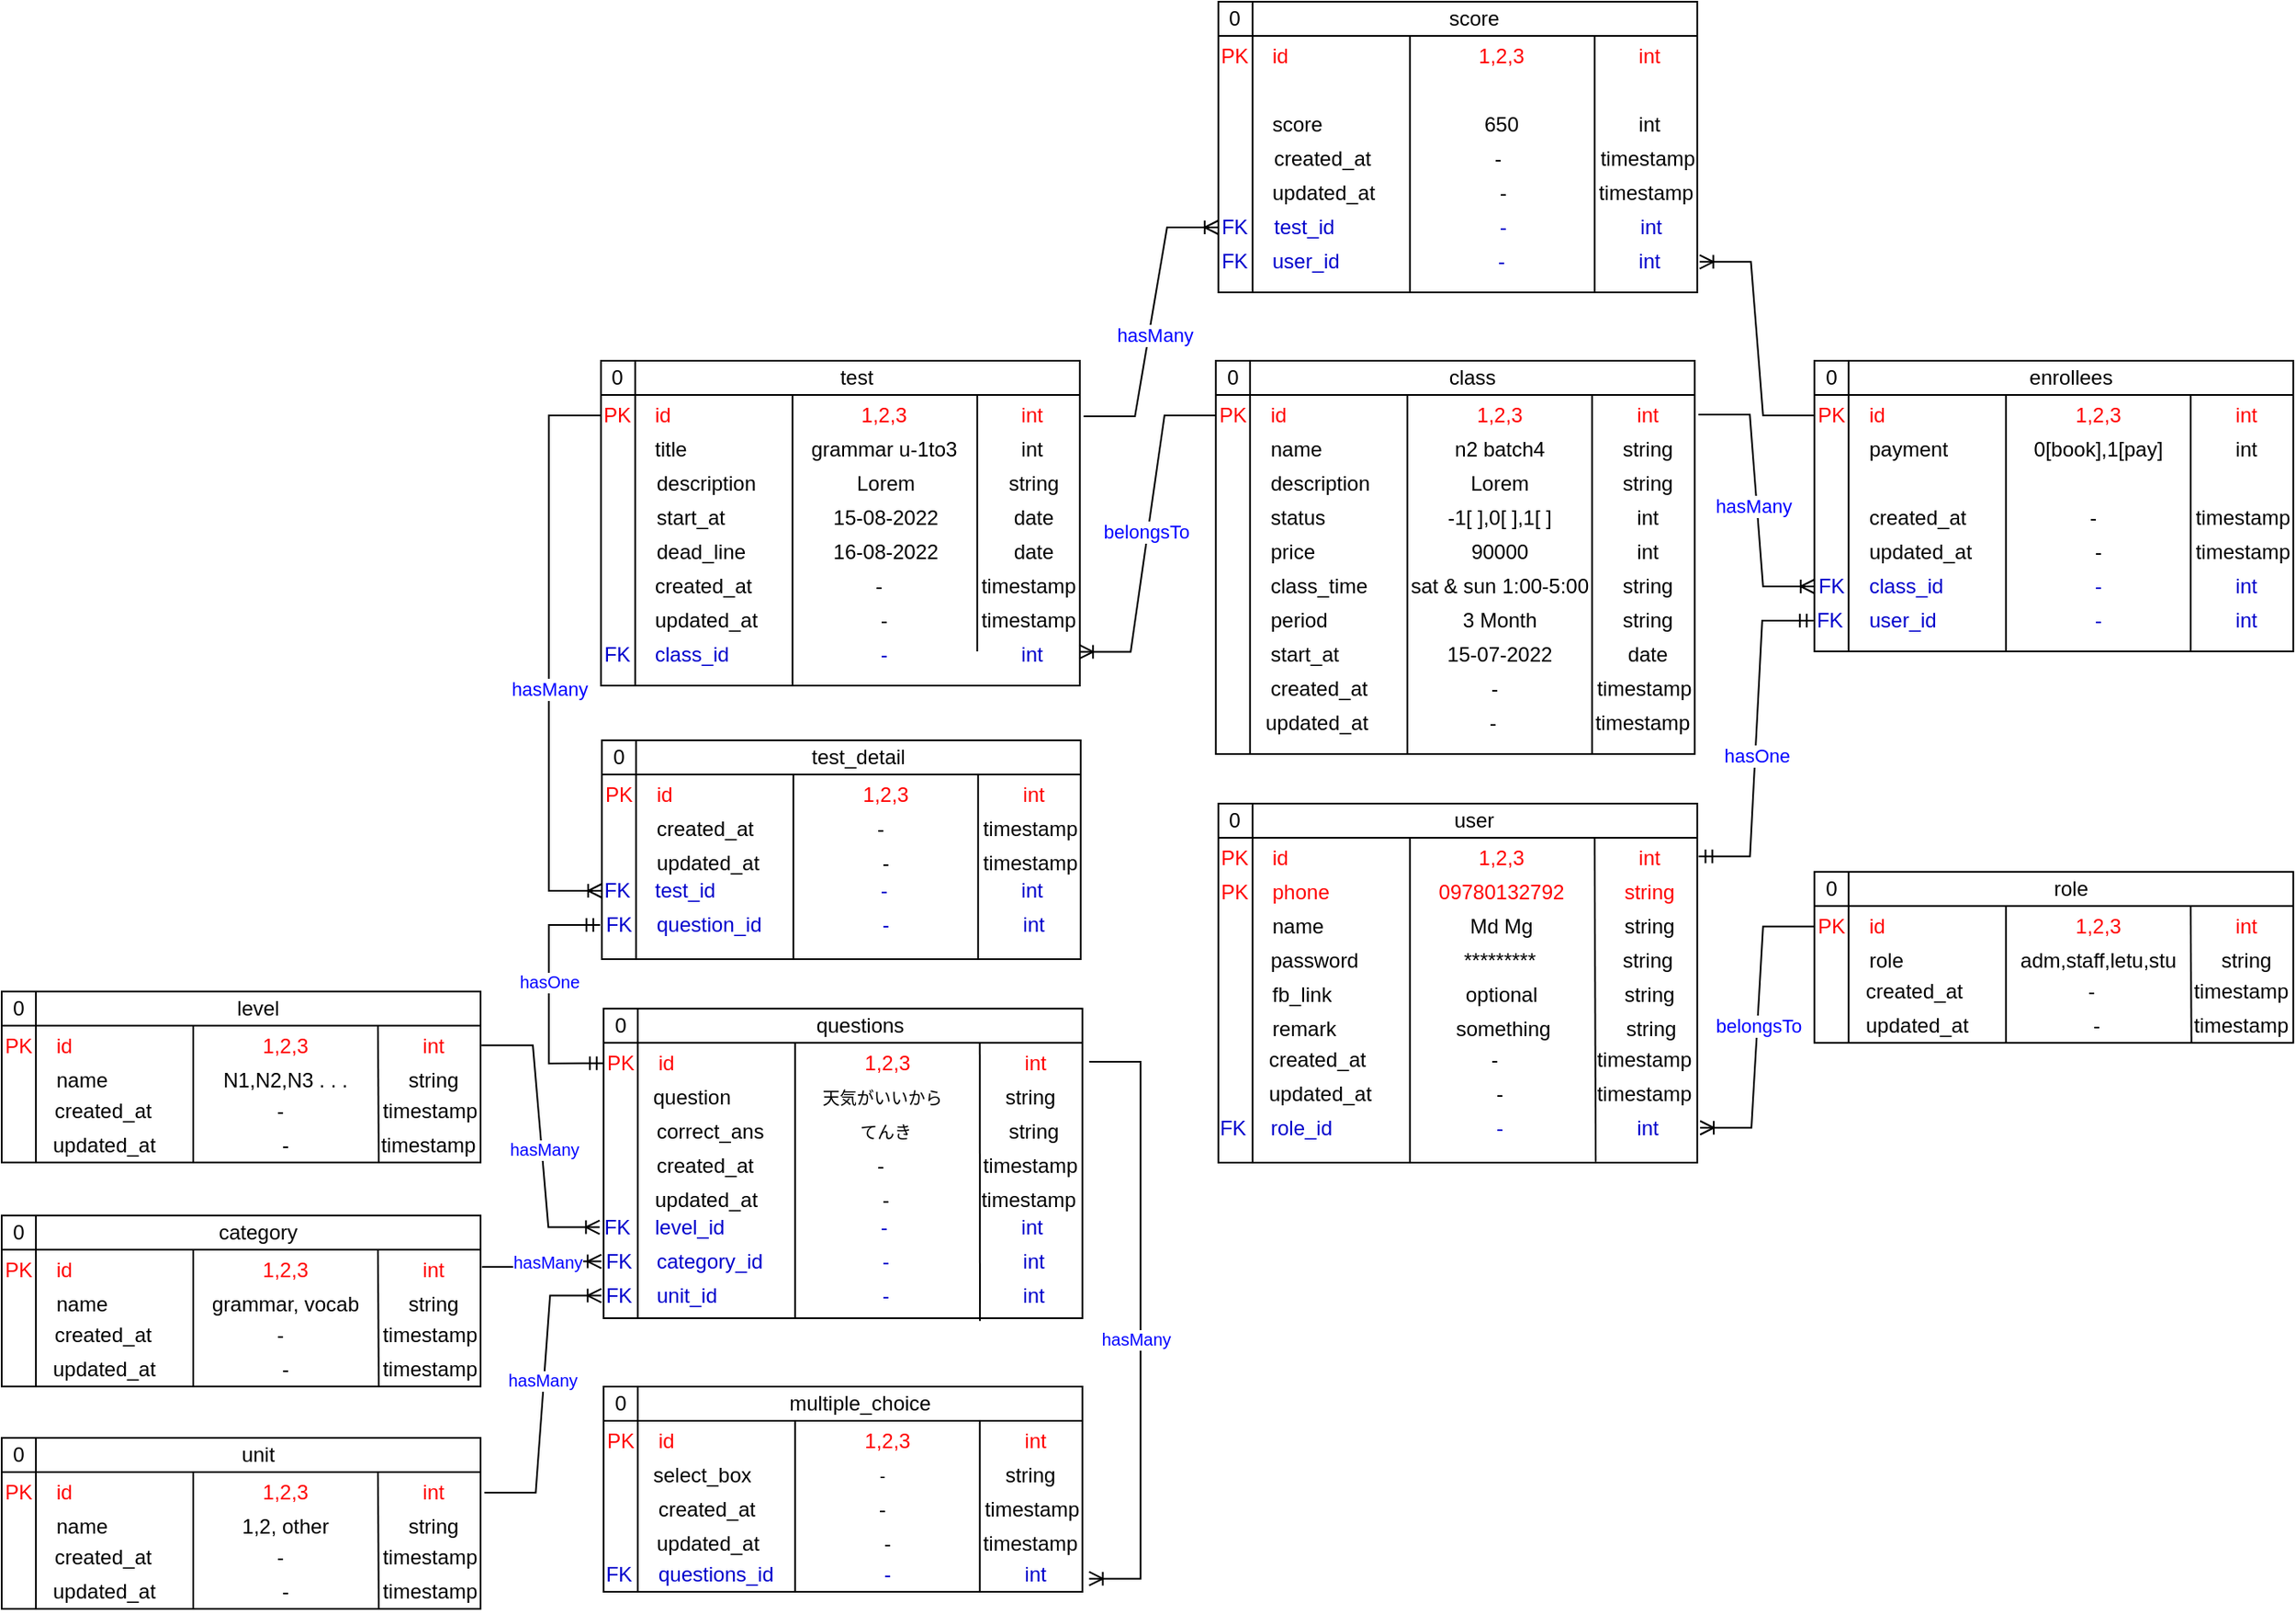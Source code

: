 <mxfile version="16.5.6" type="github">
  <diagram id="wU8_abDOgccmvWWlMyHM" name="Page-1">
    <mxGraphModel dx="1585" dy="943" grid="1" gridSize="10" guides="1" tooltips="1" connect="1" arrows="1" fold="1" page="1" pageScale="1" pageWidth="827" pageHeight="1169" math="0" shadow="0">
      <root>
        <mxCell id="0" />
        <mxCell id="1" parent="0" />
        <mxCell id="4LfvF9x609FSZqoSYta4-6" value="" style="shape=internalStorage;whiteSpace=wrap;html=1;backgroundOutline=1;" vertex="1" parent="1">
          <mxGeometry x="989.89" y="370" width="280" height="230" as="geometry" />
        </mxCell>
        <mxCell id="4LfvF9x609FSZqoSYta4-7" value="0" style="text;html=1;strokeColor=none;fillColor=none;align=center;verticalAlign=middle;whiteSpace=wrap;rounded=0;" vertex="1" parent="1">
          <mxGeometry x="989.89" y="370" width="20" height="20" as="geometry" />
        </mxCell>
        <mxCell id="4LfvF9x609FSZqoSYta4-8" value="class" style="text;html=1;strokeColor=none;fillColor=none;align=center;verticalAlign=middle;whiteSpace=wrap;rounded=0;" vertex="1" parent="1">
          <mxGeometry x="1009.89" y="370" width="260" height="20" as="geometry" />
        </mxCell>
        <mxCell id="4LfvF9x609FSZqoSYta4-9" value="PK" style="text;html=1;strokeColor=none;fillColor=none;align=center;verticalAlign=middle;whiteSpace=wrap;rounded=0;fontColor=#FF0000;" vertex="1" parent="1">
          <mxGeometry x="989.89" y="392" width="20" height="20" as="geometry" />
        </mxCell>
        <mxCell id="4LfvF9x609FSZqoSYta4-10" value="id" style="text;html=1;strokeColor=none;fillColor=none;align=left;verticalAlign=middle;whiteSpace=wrap;rounded=0;fontColor=#FF0000;" vertex="1" parent="1">
          <mxGeometry x="1019.89" y="392" width="90" height="20" as="geometry" />
        </mxCell>
        <mxCell id="4LfvF9x609FSZqoSYta4-12" value="1,2,3" style="text;html=1;strokeColor=none;fillColor=none;align=center;verticalAlign=middle;whiteSpace=wrap;rounded=0;fontColor=#FF0000;" vertex="1" parent="1">
          <mxGeometry x="1105.89" y="392" width="100" height="20" as="geometry" />
        </mxCell>
        <mxCell id="4LfvF9x609FSZqoSYta4-14" value="name" style="text;html=1;strokeColor=none;fillColor=none;align=left;verticalAlign=middle;whiteSpace=wrap;rounded=0;fontColor=#000000;" vertex="1" parent="1">
          <mxGeometry x="1019.89" y="412" width="90" height="20" as="geometry" />
        </mxCell>
        <mxCell id="4LfvF9x609FSZqoSYta4-15" value="n2 batch4" style="text;html=1;strokeColor=none;fillColor=none;align=center;verticalAlign=middle;whiteSpace=wrap;rounded=0;fontColor=#000000;" vertex="1" parent="1">
          <mxGeometry x="1105.89" y="412" width="100" height="20" as="geometry" />
        </mxCell>
        <mxCell id="4LfvF9x609FSZqoSYta4-16" value="" style="endArrow=none;html=1;rounded=0;fontColor=#3333FF;" edge="1" parent="1">
          <mxGeometry width="50" height="50" relative="1" as="geometry">
            <mxPoint x="1209.89" y="600" as="sourcePoint" />
            <mxPoint x="1209.89" y="390" as="targetPoint" />
          </mxGeometry>
        </mxCell>
        <mxCell id="4LfvF9x609FSZqoSYta4-17" value="description" style="text;html=1;strokeColor=none;fillColor=none;align=left;verticalAlign=middle;whiteSpace=wrap;rounded=0;fontColor=#000000;" vertex="1" parent="1">
          <mxGeometry x="1019.89" y="432" width="90" height="20" as="geometry" />
        </mxCell>
        <mxCell id="4LfvF9x609FSZqoSYta4-18" value="Lorem" style="text;html=1;strokeColor=none;fillColor=none;align=center;verticalAlign=middle;whiteSpace=wrap;rounded=0;fontColor=#000000;" vertex="1" parent="1">
          <mxGeometry x="1105.89" y="432" width="100" height="20" as="geometry" />
        </mxCell>
        <mxCell id="4LfvF9x609FSZqoSYta4-19" value="status" style="text;html=1;strokeColor=none;fillColor=none;align=left;verticalAlign=middle;whiteSpace=wrap;rounded=0;fontColor=#000000;" vertex="1" parent="1">
          <mxGeometry x="1019.89" y="452" width="90" height="20" as="geometry" />
        </mxCell>
        <mxCell id="4LfvF9x609FSZqoSYta4-20" value="-1[ ],0[ ],1[ ]" style="text;html=1;strokeColor=none;fillColor=none;align=center;verticalAlign=middle;whiteSpace=wrap;rounded=0;fontColor=#000000;" vertex="1" parent="1">
          <mxGeometry x="1105.89" y="452" width="100" height="20" as="geometry" />
        </mxCell>
        <mxCell id="4LfvF9x609FSZqoSYta4-21" value="int" style="text;html=1;strokeColor=none;fillColor=none;align=center;verticalAlign=middle;whiteSpace=wrap;rounded=0;fontColor=#FF0000;" vertex="1" parent="1">
          <mxGeometry x="1217.89" y="392" width="49" height="20" as="geometry" />
        </mxCell>
        <mxCell id="4LfvF9x609FSZqoSYta4-22" value="string" style="text;html=1;strokeColor=none;fillColor=none;align=center;verticalAlign=middle;whiteSpace=wrap;rounded=0;fontColor=#000000;" vertex="1" parent="1">
          <mxGeometry x="1217.89" y="412" width="49" height="20" as="geometry" />
        </mxCell>
        <mxCell id="4LfvF9x609FSZqoSYta4-23" value="string" style="text;html=1;strokeColor=none;fillColor=none;align=center;verticalAlign=middle;whiteSpace=wrap;rounded=0;fontColor=#000000;" vertex="1" parent="1">
          <mxGeometry x="1217.89" y="432" width="49" height="20" as="geometry" />
        </mxCell>
        <mxCell id="4LfvF9x609FSZqoSYta4-24" value="int" style="text;html=1;strokeColor=none;fillColor=none;align=center;verticalAlign=middle;whiteSpace=wrap;rounded=0;fontColor=#000000;" vertex="1" parent="1">
          <mxGeometry x="1217.89" y="452" width="49" height="20" as="geometry" />
        </mxCell>
        <mxCell id="4LfvF9x609FSZqoSYta4-25" value="" style="endArrow=none;html=1;rounded=0;fontColor=#3333FF;exitX=0.4;exitY=1;exitDx=0;exitDy=0;exitPerimeter=0;" edge="1" parent="1" source="4LfvF9x609FSZqoSYta4-6">
          <mxGeometry width="50" height="50" relative="1" as="geometry">
            <mxPoint x="1101.89" y="520" as="sourcePoint" />
            <mxPoint x="1101.89" y="390" as="targetPoint" />
          </mxGeometry>
        </mxCell>
        <mxCell id="4LfvF9x609FSZqoSYta4-26" value="price" style="text;html=1;strokeColor=none;fillColor=none;align=left;verticalAlign=middle;whiteSpace=wrap;rounded=0;fontColor=#000000;" vertex="1" parent="1">
          <mxGeometry x="1019.89" y="472" width="90" height="20" as="geometry" />
        </mxCell>
        <mxCell id="4LfvF9x609FSZqoSYta4-27" value="90000" style="text;html=1;strokeColor=none;fillColor=none;align=center;verticalAlign=middle;whiteSpace=wrap;rounded=0;fontColor=#000000;" vertex="1" parent="1">
          <mxGeometry x="1105.89" y="472" width="100" height="20" as="geometry" />
        </mxCell>
        <mxCell id="4LfvF9x609FSZqoSYta4-28" value="int" style="text;html=1;strokeColor=none;fillColor=none;align=center;verticalAlign=middle;whiteSpace=wrap;rounded=0;fontColor=#000000;" vertex="1" parent="1">
          <mxGeometry x="1217.89" y="472" width="49" height="20" as="geometry" />
        </mxCell>
        <mxCell id="4LfvF9x609FSZqoSYta4-29" value="class_time" style="text;html=1;strokeColor=none;fillColor=none;align=left;verticalAlign=middle;whiteSpace=wrap;rounded=0;fontColor=#000000;" vertex="1" parent="1">
          <mxGeometry x="1019.89" y="492" width="90" height="20" as="geometry" />
        </mxCell>
        <mxCell id="4LfvF9x609FSZqoSYta4-30" value="sat &amp;amp; sun 1:00-5:00" style="text;html=1;strokeColor=none;fillColor=none;align=center;verticalAlign=middle;whiteSpace=wrap;rounded=0;fontColor=#000000;" vertex="1" parent="1">
          <mxGeometry x="1095.89" y="492" width="120" height="20" as="geometry" />
        </mxCell>
        <mxCell id="4LfvF9x609FSZqoSYta4-31" value="string" style="text;html=1;strokeColor=none;fillColor=none;align=center;verticalAlign=middle;whiteSpace=wrap;rounded=0;fontColor=#000000;" vertex="1" parent="1">
          <mxGeometry x="1217.89" y="492" width="49" height="20" as="geometry" />
        </mxCell>
        <mxCell id="4LfvF9x609FSZqoSYta4-33" value="period" style="text;html=1;strokeColor=none;fillColor=none;align=left;verticalAlign=middle;whiteSpace=wrap;rounded=0;fontColor=#000000;" vertex="1" parent="1">
          <mxGeometry x="1019.89" y="512" width="90" height="20" as="geometry" />
        </mxCell>
        <mxCell id="4LfvF9x609FSZqoSYta4-34" value="3 Month" style="text;html=1;strokeColor=none;fillColor=none;align=center;verticalAlign=middle;whiteSpace=wrap;rounded=0;fontColor=#000000;" vertex="1" parent="1">
          <mxGeometry x="1095.89" y="512" width="120" height="20" as="geometry" />
        </mxCell>
        <mxCell id="4LfvF9x609FSZqoSYta4-35" value="string" style="text;html=1;strokeColor=none;fillColor=none;align=center;verticalAlign=middle;whiteSpace=wrap;rounded=0;fontColor=#000000;" vertex="1" parent="1">
          <mxGeometry x="1217.89" y="512" width="49" height="20" as="geometry" />
        </mxCell>
        <mxCell id="4LfvF9x609FSZqoSYta4-36" value="start_at" style="text;html=1;strokeColor=none;fillColor=none;align=left;verticalAlign=middle;whiteSpace=wrap;rounded=0;fontColor=#000000;" vertex="1" parent="1">
          <mxGeometry x="1019.89" y="532" width="90" height="20" as="geometry" />
        </mxCell>
        <mxCell id="4LfvF9x609FSZqoSYta4-37" value="15-07-2022" style="text;html=1;strokeColor=none;fillColor=none;align=center;verticalAlign=middle;whiteSpace=wrap;rounded=0;fontColor=#000000;" vertex="1" parent="1">
          <mxGeometry x="1095.89" y="532" width="120" height="20" as="geometry" />
        </mxCell>
        <mxCell id="4LfvF9x609FSZqoSYta4-38" value="date" style="text;html=1;strokeColor=none;fillColor=none;align=center;verticalAlign=middle;whiteSpace=wrap;rounded=0;fontColor=#000000;" vertex="1" parent="1">
          <mxGeometry x="1217.89" y="532" width="49" height="20" as="geometry" />
        </mxCell>
        <mxCell id="4LfvF9x609FSZqoSYta4-39" value="created_at" style="text;html=1;strokeColor=none;fillColor=none;align=left;verticalAlign=middle;whiteSpace=wrap;rounded=0;fontColor=#000000;" vertex="1" parent="1">
          <mxGeometry x="1019.89" y="552" width="90" height="20" as="geometry" />
        </mxCell>
        <mxCell id="4LfvF9x609FSZqoSYta4-40" value="-" style="text;html=1;strokeColor=none;fillColor=none;align=center;verticalAlign=middle;whiteSpace=wrap;rounded=0;fontColor=#000000;" vertex="1" parent="1">
          <mxGeometry x="1092.89" y="552" width="120" height="20" as="geometry" />
        </mxCell>
        <mxCell id="4LfvF9x609FSZqoSYta4-41" value="timestamp" style="text;html=1;strokeColor=none;fillColor=none;align=center;verticalAlign=middle;whiteSpace=wrap;rounded=0;fontColor=#000000;" vertex="1" parent="1">
          <mxGeometry x="1215.89" y="552" width="49" height="20" as="geometry" />
        </mxCell>
        <mxCell id="4LfvF9x609FSZqoSYta4-42" value="updated_at" style="text;html=1;strokeColor=none;fillColor=none;align=left;verticalAlign=middle;whiteSpace=wrap;rounded=0;fontColor=#000000;" vertex="1" parent="1">
          <mxGeometry x="1017.39" y="572" width="90" height="20" as="geometry" />
        </mxCell>
        <mxCell id="4LfvF9x609FSZqoSYta4-43" value="-" style="text;html=1;strokeColor=none;fillColor=none;align=center;verticalAlign=middle;whiteSpace=wrap;rounded=0;fontColor=#000000;" vertex="1" parent="1">
          <mxGeometry x="1092.39" y="572" width="120" height="20" as="geometry" />
        </mxCell>
        <mxCell id="4LfvF9x609FSZqoSYta4-44" value="timestamp" style="text;html=1;strokeColor=none;fillColor=none;align=center;verticalAlign=middle;whiteSpace=wrap;rounded=0;fontColor=#000000;" vertex="1" parent="1">
          <mxGeometry x="1215.39" y="572" width="49" height="20" as="geometry" />
        </mxCell>
        <mxCell id="4LfvF9x609FSZqoSYta4-45" value="" style="shape=internalStorage;whiteSpace=wrap;html=1;backgroundOutline=1;" vertex="1" parent="1">
          <mxGeometry x="1339.89" y="370" width="280" height="170" as="geometry" />
        </mxCell>
        <mxCell id="4LfvF9x609FSZqoSYta4-46" value="0" style="text;html=1;strokeColor=none;fillColor=none;align=center;verticalAlign=middle;whiteSpace=wrap;rounded=0;" vertex="1" parent="1">
          <mxGeometry x="1339.89" y="370" width="20" height="20" as="geometry" />
        </mxCell>
        <mxCell id="4LfvF9x609FSZqoSYta4-47" value="enrollees" style="text;html=1;strokeColor=none;fillColor=none;align=center;verticalAlign=middle;whiteSpace=wrap;rounded=0;" vertex="1" parent="1">
          <mxGeometry x="1359.89" y="370" width="260" height="20" as="geometry" />
        </mxCell>
        <mxCell id="4LfvF9x609FSZqoSYta4-48" value="PK" style="text;html=1;strokeColor=none;fillColor=none;align=center;verticalAlign=middle;whiteSpace=wrap;rounded=0;fontColor=#FF0000;" vertex="1" parent="1">
          <mxGeometry x="1339.89" y="392" width="20" height="20" as="geometry" />
        </mxCell>
        <mxCell id="4LfvF9x609FSZqoSYta4-49" value="id" style="text;html=1;strokeColor=none;fillColor=none;align=left;verticalAlign=middle;whiteSpace=wrap;rounded=0;fontColor=#FF0000;" vertex="1" parent="1">
          <mxGeometry x="1369.89" y="392" width="90" height="20" as="geometry" />
        </mxCell>
        <mxCell id="4LfvF9x609FSZqoSYta4-50" value="1,2,3" style="text;html=1;strokeColor=none;fillColor=none;align=center;verticalAlign=middle;whiteSpace=wrap;rounded=0;fontColor=#FF0000;" vertex="1" parent="1">
          <mxGeometry x="1455.89" y="392" width="100" height="20" as="geometry" />
        </mxCell>
        <mxCell id="4LfvF9x609FSZqoSYta4-53" value="" style="endArrow=none;html=1;rounded=0;fontColor=#3333FF;" edge="1" parent="1">
          <mxGeometry width="50" height="50" relative="1" as="geometry">
            <mxPoint x="1559.89" y="540" as="sourcePoint" />
            <mxPoint x="1559.89" y="390" as="targetPoint" />
          </mxGeometry>
        </mxCell>
        <mxCell id="4LfvF9x609FSZqoSYta4-56" value="payment" style="text;html=1;strokeColor=none;fillColor=none;align=left;verticalAlign=middle;whiteSpace=wrap;rounded=0;fontColor=#000000;" vertex="1" parent="1">
          <mxGeometry x="1369.89" y="412" width="90" height="20" as="geometry" />
        </mxCell>
        <mxCell id="4LfvF9x609FSZqoSYta4-57" value="0[book],1[pay]" style="text;html=1;strokeColor=none;fillColor=none;align=center;verticalAlign=middle;whiteSpace=wrap;rounded=0;fontColor=#000000;" vertex="1" parent="1">
          <mxGeometry x="1455.89" y="412" width="100" height="20" as="geometry" />
        </mxCell>
        <mxCell id="4LfvF9x609FSZqoSYta4-58" value="int" style="text;html=1;strokeColor=none;fillColor=none;align=center;verticalAlign=middle;whiteSpace=wrap;rounded=0;fontColor=#FF0000;" vertex="1" parent="1">
          <mxGeometry x="1567.89" y="392" width="49" height="20" as="geometry" />
        </mxCell>
        <mxCell id="4LfvF9x609FSZqoSYta4-61" value="int" style="text;html=1;strokeColor=none;fillColor=none;align=center;verticalAlign=middle;whiteSpace=wrap;rounded=0;fontColor=#000000;" vertex="1" parent="1">
          <mxGeometry x="1567.89" y="412" width="49" height="20" as="geometry" />
        </mxCell>
        <mxCell id="4LfvF9x609FSZqoSYta4-62" value="" style="endArrow=none;html=1;rounded=0;fontColor=#3333FF;exitX=0.4;exitY=1;exitDx=0;exitDy=0;exitPerimeter=0;" edge="1" parent="1" source="4LfvF9x609FSZqoSYta4-45">
          <mxGeometry width="50" height="50" relative="1" as="geometry">
            <mxPoint x="1451.89" y="520" as="sourcePoint" />
            <mxPoint x="1451.89" y="390" as="targetPoint" />
          </mxGeometry>
        </mxCell>
        <mxCell id="4LfvF9x609FSZqoSYta4-75" value="created_at" style="text;html=1;strokeColor=none;fillColor=none;align=left;verticalAlign=middle;whiteSpace=wrap;rounded=0;fontColor=#000000;" vertex="1" parent="1">
          <mxGeometry x="1370.39" y="452" width="90" height="20" as="geometry" />
        </mxCell>
        <mxCell id="4LfvF9x609FSZqoSYta4-76" value="-" style="text;html=1;strokeColor=none;fillColor=none;align=center;verticalAlign=middle;whiteSpace=wrap;rounded=0;fontColor=#000000;" vertex="1" parent="1">
          <mxGeometry x="1443.39" y="452" width="120" height="20" as="geometry" />
        </mxCell>
        <mxCell id="4LfvF9x609FSZqoSYta4-77" value="timestamp" style="text;html=1;strokeColor=none;fillColor=none;align=center;verticalAlign=middle;whiteSpace=wrap;rounded=0;fontColor=#000000;" vertex="1" parent="1">
          <mxGeometry x="1566.39" y="452" width="49" height="20" as="geometry" />
        </mxCell>
        <mxCell id="4LfvF9x609FSZqoSYta4-78" value="updated_at" style="text;html=1;strokeColor=none;fillColor=none;align=left;verticalAlign=middle;whiteSpace=wrap;rounded=0;fontColor=#000000;" vertex="1" parent="1">
          <mxGeometry x="1369.89" y="472" width="90" height="20" as="geometry" />
        </mxCell>
        <mxCell id="4LfvF9x609FSZqoSYta4-79" value="-" style="text;html=1;strokeColor=none;fillColor=none;align=center;verticalAlign=middle;whiteSpace=wrap;rounded=0;fontColor=#000000;" vertex="1" parent="1">
          <mxGeometry x="1446.39" y="472" width="120" height="20" as="geometry" />
        </mxCell>
        <mxCell id="4LfvF9x609FSZqoSYta4-80" value="timestamp" style="text;html=1;strokeColor=none;fillColor=none;align=center;verticalAlign=middle;whiteSpace=wrap;rounded=0;fontColor=#000000;" vertex="1" parent="1">
          <mxGeometry x="1565.89" y="472" width="49" height="20" as="geometry" />
        </mxCell>
        <mxCell id="4LfvF9x609FSZqoSYta4-84" value="class_id" style="text;html=1;strokeColor=none;fillColor=none;align=left;verticalAlign=middle;whiteSpace=wrap;rounded=0;fontColor=#0000CC;" vertex="1" parent="1">
          <mxGeometry x="1370.39" y="492" width="90" height="20" as="geometry" />
        </mxCell>
        <mxCell id="4LfvF9x609FSZqoSYta4-85" value="-" style="text;html=1;strokeColor=none;fillColor=none;align=center;verticalAlign=middle;whiteSpace=wrap;rounded=0;fontColor=#0000CC;" vertex="1" parent="1">
          <mxGeometry x="1456.39" y="492" width="100" height="20" as="geometry" />
        </mxCell>
        <mxCell id="4LfvF9x609FSZqoSYta4-86" value="int" style="text;html=1;strokeColor=none;fillColor=none;align=center;verticalAlign=middle;whiteSpace=wrap;rounded=0;fontColor=#0000CC;" vertex="1" parent="1">
          <mxGeometry x="1568.39" y="492" width="49" height="20" as="geometry" />
        </mxCell>
        <mxCell id="4LfvF9x609FSZqoSYta4-87" value="FK" style="text;html=1;strokeColor=none;fillColor=none;align=center;verticalAlign=middle;whiteSpace=wrap;rounded=0;fontColor=#0000CC;" vertex="1" parent="1">
          <mxGeometry x="1339.89" y="492" width="20" height="20" as="geometry" />
        </mxCell>
        <mxCell id="4LfvF9x609FSZqoSYta4-88" value="user_id" style="text;html=1;strokeColor=none;fillColor=none;align=left;verticalAlign=middle;whiteSpace=wrap;rounded=0;fontColor=#0000CC;" vertex="1" parent="1">
          <mxGeometry x="1369.89" y="512" width="90" height="20" as="geometry" />
        </mxCell>
        <mxCell id="4LfvF9x609FSZqoSYta4-89" value="-" style="text;html=1;strokeColor=none;fillColor=none;align=center;verticalAlign=middle;whiteSpace=wrap;rounded=0;fontColor=#0000CC;" vertex="1" parent="1">
          <mxGeometry x="1455.89" y="512" width="100" height="20" as="geometry" />
        </mxCell>
        <mxCell id="4LfvF9x609FSZqoSYta4-90" value="int" style="text;html=1;strokeColor=none;fillColor=none;align=center;verticalAlign=middle;whiteSpace=wrap;rounded=0;fontColor=#0000CC;" vertex="1" parent="1">
          <mxGeometry x="1567.89" y="512" width="49" height="20" as="geometry" />
        </mxCell>
        <mxCell id="4LfvF9x609FSZqoSYta4-91" value="FK" style="text;html=1;strokeColor=none;fillColor=none;align=center;verticalAlign=middle;whiteSpace=wrap;rounded=0;fontColor=#0000CC;" vertex="1" parent="1">
          <mxGeometry x="1339.39" y="512" width="20" height="20" as="geometry" />
        </mxCell>
        <mxCell id="4LfvF9x609FSZqoSYta4-92" value="" style="shape=internalStorage;whiteSpace=wrap;html=1;backgroundOutline=1;" vertex="1" parent="1">
          <mxGeometry x="991.39" y="629" width="280" height="210" as="geometry" />
        </mxCell>
        <mxCell id="4LfvF9x609FSZqoSYta4-93" value="0" style="text;html=1;strokeColor=none;fillColor=none;align=center;verticalAlign=middle;whiteSpace=wrap;rounded=0;" vertex="1" parent="1">
          <mxGeometry x="991.39" y="629" width="20" height="20" as="geometry" />
        </mxCell>
        <mxCell id="4LfvF9x609FSZqoSYta4-94" value="user" style="text;html=1;strokeColor=none;fillColor=none;align=center;verticalAlign=middle;whiteSpace=wrap;rounded=0;" vertex="1" parent="1">
          <mxGeometry x="1011.39" y="629" width="260" height="20" as="geometry" />
        </mxCell>
        <mxCell id="4LfvF9x609FSZqoSYta4-95" value="PK" style="text;html=1;strokeColor=none;fillColor=none;align=center;verticalAlign=middle;whiteSpace=wrap;rounded=0;fontColor=#FF0000;" vertex="1" parent="1">
          <mxGeometry x="991.39" y="651" width="20" height="20" as="geometry" />
        </mxCell>
        <mxCell id="4LfvF9x609FSZqoSYta4-96" value="id" style="text;html=1;strokeColor=none;fillColor=none;align=left;verticalAlign=middle;whiteSpace=wrap;rounded=0;fontColor=#FF0000;" vertex="1" parent="1">
          <mxGeometry x="1021.39" y="651" width="90" height="20" as="geometry" />
        </mxCell>
        <mxCell id="4LfvF9x609FSZqoSYta4-97" value="1,2,3" style="text;html=1;strokeColor=none;fillColor=none;align=center;verticalAlign=middle;whiteSpace=wrap;rounded=0;fontColor=#FF0000;" vertex="1" parent="1">
          <mxGeometry x="1107.39" y="651" width="100" height="20" as="geometry" />
        </mxCell>
        <mxCell id="4LfvF9x609FSZqoSYta4-98" value="" style="endArrow=none;html=1;rounded=0;fontColor=#3333FF;exitX=0.788;exitY=0.997;exitDx=0;exitDy=0;exitPerimeter=0;" edge="1" parent="1" source="4LfvF9x609FSZqoSYta4-92">
          <mxGeometry width="50" height="50" relative="1" as="geometry">
            <mxPoint x="1211.39" y="789" as="sourcePoint" />
            <mxPoint x="1211.39" y="649" as="targetPoint" />
          </mxGeometry>
        </mxCell>
        <mxCell id="4LfvF9x609FSZqoSYta4-99" value="phone" style="text;html=1;strokeColor=none;fillColor=none;align=left;verticalAlign=middle;whiteSpace=wrap;rounded=0;fontColor=#FF0000;" vertex="1" parent="1">
          <mxGeometry x="1021.39" y="671" width="90" height="20" as="geometry" />
        </mxCell>
        <mxCell id="4LfvF9x609FSZqoSYta4-100" value="09780132792" style="text;html=1;strokeColor=none;fillColor=none;align=center;verticalAlign=middle;whiteSpace=wrap;rounded=0;fontColor=#FF0000;" vertex="1" parent="1">
          <mxGeometry x="1107.39" y="671" width="100" height="20" as="geometry" />
        </mxCell>
        <mxCell id="4LfvF9x609FSZqoSYta4-101" value="name" style="text;html=1;strokeColor=none;fillColor=none;align=left;verticalAlign=middle;whiteSpace=wrap;rounded=0;fontColor=#000000;" vertex="1" parent="1">
          <mxGeometry x="1020.89" y="691" width="90" height="20" as="geometry" />
        </mxCell>
        <mxCell id="4LfvF9x609FSZqoSYta4-102" value="Md Mg" style="text;html=1;strokeColor=none;fillColor=none;align=center;verticalAlign=middle;whiteSpace=wrap;rounded=0;fontColor=#000000;" vertex="1" parent="1">
          <mxGeometry x="1106.89" y="691" width="100" height="20" as="geometry" />
        </mxCell>
        <mxCell id="4LfvF9x609FSZqoSYta4-103" value="int" style="text;html=1;strokeColor=none;fillColor=none;align=center;verticalAlign=middle;whiteSpace=wrap;rounded=0;fontColor=#FF0000;" vertex="1" parent="1">
          <mxGeometry x="1219.39" y="651" width="49" height="20" as="geometry" />
        </mxCell>
        <mxCell id="4LfvF9x609FSZqoSYta4-104" value="string" style="text;html=1;strokeColor=none;fillColor=none;align=center;verticalAlign=middle;whiteSpace=wrap;rounded=0;fontColor=#FF0000;" vertex="1" parent="1">
          <mxGeometry x="1219.39" y="671" width="49" height="20" as="geometry" />
        </mxCell>
        <mxCell id="4LfvF9x609FSZqoSYta4-105" value="string" style="text;html=1;strokeColor=none;fillColor=none;align=center;verticalAlign=middle;whiteSpace=wrap;rounded=0;fontColor=#000000;" vertex="1" parent="1">
          <mxGeometry x="1218.89" y="691" width="49" height="20" as="geometry" />
        </mxCell>
        <mxCell id="4LfvF9x609FSZqoSYta4-106" value="" style="endArrow=none;html=1;rounded=0;fontColor=#3333FF;exitX=0.4;exitY=1;exitDx=0;exitDy=0;exitPerimeter=0;" edge="1" parent="1" source="4LfvF9x609FSZqoSYta4-92">
          <mxGeometry width="50" height="50" relative="1" as="geometry">
            <mxPoint x="1103.39" y="779" as="sourcePoint" />
            <mxPoint x="1103.39" y="649" as="targetPoint" />
          </mxGeometry>
        </mxCell>
        <mxCell id="4LfvF9x609FSZqoSYta4-107" value="created_at" style="text;html=1;strokeColor=none;fillColor=none;align=left;verticalAlign=middle;whiteSpace=wrap;rounded=0;fontColor=#000000;" vertex="1" parent="1">
          <mxGeometry x="1019.39" y="769" width="90" height="20" as="geometry" />
        </mxCell>
        <mxCell id="4LfvF9x609FSZqoSYta4-108" value="-" style="text;html=1;strokeColor=none;fillColor=none;align=center;verticalAlign=middle;whiteSpace=wrap;rounded=0;fontColor=#000000;" vertex="1" parent="1">
          <mxGeometry x="1093.39" y="769" width="120" height="20" as="geometry" />
        </mxCell>
        <mxCell id="4LfvF9x609FSZqoSYta4-109" value="timestamp" style="text;html=1;strokeColor=none;fillColor=none;align=center;verticalAlign=middle;whiteSpace=wrap;rounded=0;fontColor=#000000;" vertex="1" parent="1">
          <mxGeometry x="1216.39" y="769" width="49" height="20" as="geometry" />
        </mxCell>
        <mxCell id="4LfvF9x609FSZqoSYta4-110" value="updated_at" style="text;html=1;strokeColor=none;fillColor=none;align=left;verticalAlign=middle;whiteSpace=wrap;rounded=0;fontColor=#000000;" vertex="1" parent="1">
          <mxGeometry x="1018.89" y="789" width="90" height="20" as="geometry" />
        </mxCell>
        <mxCell id="4LfvF9x609FSZqoSYta4-111" value="-" style="text;html=1;strokeColor=none;fillColor=none;align=center;verticalAlign=middle;whiteSpace=wrap;rounded=0;fontColor=#000000;" vertex="1" parent="1">
          <mxGeometry x="1096.39" y="789" width="120" height="20" as="geometry" />
        </mxCell>
        <mxCell id="4LfvF9x609FSZqoSYta4-112" value="timestamp" style="text;html=1;strokeColor=none;fillColor=none;align=center;verticalAlign=middle;whiteSpace=wrap;rounded=0;fontColor=#000000;" vertex="1" parent="1">
          <mxGeometry x="1215.89" y="789" width="49" height="20" as="geometry" />
        </mxCell>
        <mxCell id="4LfvF9x609FSZqoSYta4-113" value="role_id" style="text;html=1;strokeColor=none;fillColor=none;align=left;verticalAlign=middle;whiteSpace=wrap;rounded=0;fontColor=#0000CC;" vertex="1" parent="1">
          <mxGeometry x="1020.39" y="809" width="90" height="20" as="geometry" />
        </mxCell>
        <mxCell id="4LfvF9x609FSZqoSYta4-114" value="-" style="text;html=1;strokeColor=none;fillColor=none;align=center;verticalAlign=middle;whiteSpace=wrap;rounded=0;fontColor=#0000CC;" vertex="1" parent="1">
          <mxGeometry x="1106.39" y="809" width="100" height="20" as="geometry" />
        </mxCell>
        <mxCell id="4LfvF9x609FSZqoSYta4-115" value="int" style="text;html=1;strokeColor=none;fillColor=none;align=center;verticalAlign=middle;whiteSpace=wrap;rounded=0;fontColor=#0000CC;" vertex="1" parent="1">
          <mxGeometry x="1218.39" y="809" width="49" height="20" as="geometry" />
        </mxCell>
        <mxCell id="4LfvF9x609FSZqoSYta4-116" value="FK" style="text;html=1;strokeColor=none;fillColor=none;align=center;verticalAlign=middle;whiteSpace=wrap;rounded=0;fontColor=#0000CC;" vertex="1" parent="1">
          <mxGeometry x="989.89" y="809" width="20" height="20" as="geometry" />
        </mxCell>
        <mxCell id="4LfvF9x609FSZqoSYta4-121" value="remark" style="text;html=1;strokeColor=none;fillColor=none;align=left;verticalAlign=middle;whiteSpace=wrap;rounded=0;fontColor=#000000;" vertex="1" parent="1">
          <mxGeometry x="1020.89" y="751" width="90" height="20" as="geometry" />
        </mxCell>
        <mxCell id="4LfvF9x609FSZqoSYta4-122" value="something" style="text;html=1;strokeColor=none;fillColor=none;align=center;verticalAlign=middle;whiteSpace=wrap;rounded=0;fontColor=#000000;" vertex="1" parent="1">
          <mxGeometry x="1107.89" y="751" width="100" height="20" as="geometry" />
        </mxCell>
        <mxCell id="4LfvF9x609FSZqoSYta4-123" value="string" style="text;html=1;strokeColor=none;fillColor=none;align=center;verticalAlign=middle;whiteSpace=wrap;rounded=0;fontColor=#000000;" vertex="1" parent="1">
          <mxGeometry x="1219.89" y="751" width="49" height="20" as="geometry" />
        </mxCell>
        <mxCell id="4LfvF9x609FSZqoSYta4-124" value="" style="shape=internalStorage;whiteSpace=wrap;html=1;backgroundOutline=1;" vertex="1" parent="1">
          <mxGeometry x="1339.89" y="668.9" width="280" height="100" as="geometry" />
        </mxCell>
        <mxCell id="4LfvF9x609FSZqoSYta4-125" value="0" style="text;html=1;strokeColor=none;fillColor=none;align=center;verticalAlign=middle;whiteSpace=wrap;rounded=0;" vertex="1" parent="1">
          <mxGeometry x="1339.89" y="668.9" width="20" height="20" as="geometry" />
        </mxCell>
        <mxCell id="4LfvF9x609FSZqoSYta4-126" value="role" style="text;html=1;strokeColor=none;fillColor=none;align=center;verticalAlign=middle;whiteSpace=wrap;rounded=0;" vertex="1" parent="1">
          <mxGeometry x="1359.89" y="668.9" width="260" height="20" as="geometry" />
        </mxCell>
        <mxCell id="4LfvF9x609FSZqoSYta4-127" value="PK" style="text;html=1;strokeColor=none;fillColor=none;align=center;verticalAlign=middle;whiteSpace=wrap;rounded=0;fontColor=#FF0000;" vertex="1" parent="1">
          <mxGeometry x="1339.89" y="690.9" width="20" height="20" as="geometry" />
        </mxCell>
        <mxCell id="4LfvF9x609FSZqoSYta4-128" value="id" style="text;html=1;strokeColor=none;fillColor=none;align=left;verticalAlign=middle;whiteSpace=wrap;rounded=0;fontColor=#FF0000;" vertex="1" parent="1">
          <mxGeometry x="1369.89" y="690.9" width="90" height="20" as="geometry" />
        </mxCell>
        <mxCell id="4LfvF9x609FSZqoSYta4-129" value="1,2,3" style="text;html=1;strokeColor=none;fillColor=none;align=center;verticalAlign=middle;whiteSpace=wrap;rounded=0;fontColor=#FF0000;" vertex="1" parent="1">
          <mxGeometry x="1455.89" y="690.9" width="100" height="20" as="geometry" />
        </mxCell>
        <mxCell id="4LfvF9x609FSZqoSYta4-130" value="" style="endArrow=none;html=1;rounded=0;fontColor=#3333FF;exitX=0.958;exitY=1.005;exitDx=0;exitDy=0;exitPerimeter=0;" edge="1" parent="1" source="4LfvF9x609FSZqoSYta4-143">
          <mxGeometry width="50" height="50" relative="1" as="geometry">
            <mxPoint x="1559.89" y="828.9" as="sourcePoint" />
            <mxPoint x="1559.89" y="688.9" as="targetPoint" />
          </mxGeometry>
        </mxCell>
        <mxCell id="4LfvF9x609FSZqoSYta4-133" value="role" style="text;html=1;strokeColor=none;fillColor=none;align=left;verticalAlign=middle;whiteSpace=wrap;rounded=0;fontColor=#000000;" vertex="1" parent="1">
          <mxGeometry x="1369.89" y="710.9" width="90" height="20" as="geometry" />
        </mxCell>
        <mxCell id="4LfvF9x609FSZqoSYta4-134" value="adm,staff,letu,stu" style="text;html=1;strokeColor=none;fillColor=none;align=center;verticalAlign=middle;whiteSpace=wrap;rounded=0;fontColor=#000000;" vertex="1" parent="1">
          <mxGeometry x="1455.89" y="710.9" width="100" height="20" as="geometry" />
        </mxCell>
        <mxCell id="4LfvF9x609FSZqoSYta4-135" value="int" style="text;html=1;strokeColor=none;fillColor=none;align=center;verticalAlign=middle;whiteSpace=wrap;rounded=0;fontColor=#FF0000;" vertex="1" parent="1">
          <mxGeometry x="1567.89" y="690.9" width="49" height="20" as="geometry" />
        </mxCell>
        <mxCell id="4LfvF9x609FSZqoSYta4-137" value="string" style="text;html=1;strokeColor=none;fillColor=none;align=center;verticalAlign=middle;whiteSpace=wrap;rounded=0;fontColor=#000000;" vertex="1" parent="1">
          <mxGeometry x="1567.89" y="710.9" width="49" height="20" as="geometry" />
        </mxCell>
        <mxCell id="4LfvF9x609FSZqoSYta4-138" value="" style="endArrow=none;html=1;rounded=0;fontColor=#3333FF;exitX=0.4;exitY=1;exitDx=0;exitDy=0;exitPerimeter=0;" edge="1" parent="1" source="4LfvF9x609FSZqoSYta4-124">
          <mxGeometry width="50" height="50" relative="1" as="geometry">
            <mxPoint x="1451.89" y="818.9" as="sourcePoint" />
            <mxPoint x="1451.89" y="688.9" as="targetPoint" />
          </mxGeometry>
        </mxCell>
        <mxCell id="4LfvF9x609FSZqoSYta4-139" value="created_at" style="text;html=1;strokeColor=none;fillColor=none;align=left;verticalAlign=middle;whiteSpace=wrap;rounded=0;fontColor=#000000;" vertex="1" parent="1">
          <mxGeometry x="1368.39" y="728.9" width="90" height="20" as="geometry" />
        </mxCell>
        <mxCell id="4LfvF9x609FSZqoSYta4-140" value="-" style="text;html=1;strokeColor=none;fillColor=none;align=center;verticalAlign=middle;whiteSpace=wrap;rounded=0;fontColor=#000000;" vertex="1" parent="1">
          <mxGeometry x="1442.39" y="728.9" width="120" height="20" as="geometry" />
        </mxCell>
        <mxCell id="4LfvF9x609FSZqoSYta4-141" value="timestamp" style="text;html=1;strokeColor=none;fillColor=none;align=center;verticalAlign=middle;whiteSpace=wrap;rounded=0;fontColor=#000000;" vertex="1" parent="1">
          <mxGeometry x="1565.39" y="728.9" width="49" height="20" as="geometry" />
        </mxCell>
        <mxCell id="4LfvF9x609FSZqoSYta4-142" value="updated_at" style="text;html=1;strokeColor=none;fillColor=none;align=left;verticalAlign=middle;whiteSpace=wrap;rounded=0;fontColor=#000000;" vertex="1" parent="1">
          <mxGeometry x="1367.89" y="748.9" width="90" height="20" as="geometry" />
        </mxCell>
        <mxCell id="4LfvF9x609FSZqoSYta4-143" value="-" style="text;html=1;strokeColor=none;fillColor=none;align=center;verticalAlign=middle;whiteSpace=wrap;rounded=0;fontColor=#000000;" vertex="1" parent="1">
          <mxGeometry x="1445.39" y="748.9" width="120" height="20" as="geometry" />
        </mxCell>
        <mxCell id="4LfvF9x609FSZqoSYta4-144" value="timestamp" style="text;html=1;strokeColor=none;fillColor=none;align=center;verticalAlign=middle;whiteSpace=wrap;rounded=0;fontColor=#000000;" vertex="1" parent="1">
          <mxGeometry x="1564.89" y="748.9" width="49" height="20" as="geometry" />
        </mxCell>
        <mxCell id="4LfvF9x609FSZqoSYta4-158" value="fb_link" style="text;html=1;strokeColor=none;fillColor=none;align=left;verticalAlign=middle;whiteSpace=wrap;rounded=0;fontColor=#000000;" vertex="1" parent="1">
          <mxGeometry x="1020.89" y="731" width="90" height="20" as="geometry" />
        </mxCell>
        <mxCell id="4LfvF9x609FSZqoSYta4-159" value="optional" style="text;html=1;strokeColor=none;fillColor=none;align=center;verticalAlign=middle;whiteSpace=wrap;rounded=0;fontColor=#000000;" vertex="1" parent="1">
          <mxGeometry x="1106.89" y="731" width="100" height="20" as="geometry" />
        </mxCell>
        <mxCell id="4LfvF9x609FSZqoSYta4-160" value="string" style="text;html=1;strokeColor=none;fillColor=none;align=center;verticalAlign=middle;whiteSpace=wrap;rounded=0;fontColor=#000000;" vertex="1" parent="1">
          <mxGeometry x="1218.89" y="731" width="49" height="20" as="geometry" />
        </mxCell>
        <mxCell id="4LfvF9x609FSZqoSYta4-163" value="PK" style="text;html=1;strokeColor=none;fillColor=none;align=center;verticalAlign=middle;whiteSpace=wrap;rounded=0;fontColor=#FF0000;" vertex="1" parent="1">
          <mxGeometry x="991.39" y="671" width="20" height="20" as="geometry" />
        </mxCell>
        <mxCell id="4LfvF9x609FSZqoSYta4-164" value="password" style="text;html=1;strokeColor=none;fillColor=none;align=left;verticalAlign=middle;whiteSpace=wrap;rounded=0;fontColor=#000000;" vertex="1" parent="1">
          <mxGeometry x="1020.39" y="711" width="90" height="20" as="geometry" />
        </mxCell>
        <mxCell id="4LfvF9x609FSZqoSYta4-165" value="*********" style="text;html=1;strokeColor=none;fillColor=none;align=center;verticalAlign=middle;whiteSpace=wrap;rounded=0;fontColor=#000000;" vertex="1" parent="1">
          <mxGeometry x="1106.39" y="711" width="100" height="20" as="geometry" />
        </mxCell>
        <mxCell id="4LfvF9x609FSZqoSYta4-166" value="string" style="text;html=1;strokeColor=none;fillColor=none;align=center;verticalAlign=middle;whiteSpace=wrap;rounded=0;fontColor=#000000;" vertex="1" parent="1">
          <mxGeometry x="1218.39" y="711" width="49" height="20" as="geometry" />
        </mxCell>
        <mxCell id="4LfvF9x609FSZqoSYta4-168" value="" style="edgeStyle=entityRelationEdgeStyle;fontSize=12;html=1;endArrow=ERoneToMany;rounded=0;fontColor=#FF0000;exitX=1.008;exitY=0.137;exitDx=0;exitDy=0;exitPerimeter=0;entryX=0;entryY=0.5;entryDx=0;entryDy=0;" edge="1" parent="1" source="4LfvF9x609FSZqoSYta4-6" target="4LfvF9x609FSZqoSYta4-87">
          <mxGeometry width="100" height="100" relative="1" as="geometry">
            <mxPoint x="1179.89" y="550" as="sourcePoint" />
            <mxPoint x="1279.89" y="450" as="targetPoint" />
          </mxGeometry>
        </mxCell>
        <mxCell id="4LfvF9x609FSZqoSYta4-169" value="hasMany" style="edgeLabel;html=1;align=center;verticalAlign=middle;resizable=0;points=[];fontColor=#0000FF;" vertex="1" connectable="0" parent="4LfvF9x609FSZqoSYta4-168">
          <mxGeometry x="0.033" y="-2" relative="1" as="geometry">
            <mxPoint as="offset" />
          </mxGeometry>
        </mxCell>
        <mxCell id="4LfvF9x609FSZqoSYta4-170" value="&amp;nbsp;" style="text;whiteSpace=wrap;html=1;fontColor=#0000FF;" vertex="1" parent="1">
          <mxGeometry x="1069.89" y="649" width="30" height="30" as="geometry" />
        </mxCell>
        <mxCell id="4LfvF9x609FSZqoSYta4-171" value="" style="edgeStyle=entityRelationEdgeStyle;fontSize=12;html=1;endArrow=ERmandOne;startArrow=ERmandOne;rounded=0;fontColor=#0000FF;entryX=0;entryY=0.5;entryDx=0;entryDy=0;exitX=1.003;exitY=0.147;exitDx=0;exitDy=0;exitPerimeter=0;" edge="1" parent="1" source="4LfvF9x609FSZqoSYta4-92" target="4LfvF9x609FSZqoSYta4-91">
          <mxGeometry width="100" height="100" relative="1" as="geometry">
            <mxPoint x="1300.89" y="640" as="sourcePoint" />
            <mxPoint x="1349.89" y="550" as="targetPoint" />
          </mxGeometry>
        </mxCell>
        <mxCell id="4LfvF9x609FSZqoSYta4-172" value="hasOne" style="edgeLabel;html=1;align=center;verticalAlign=middle;resizable=0;points=[];fontColor=#0000FF;" vertex="1" connectable="0" parent="4LfvF9x609FSZqoSYta4-171">
          <mxGeometry x="-0.102" relative="1" as="geometry">
            <mxPoint as="offset" />
          </mxGeometry>
        </mxCell>
        <mxCell id="4LfvF9x609FSZqoSYta4-173" value="" style="edgeStyle=entityRelationEdgeStyle;fontSize=12;html=1;endArrow=ERoneToMany;rounded=0;fontColor=#0000FF;exitX=0;exitY=0.5;exitDx=0;exitDy=0;entryX=1.006;entryY=0.903;entryDx=0;entryDy=0;entryPerimeter=0;" edge="1" parent="1" source="4LfvF9x609FSZqoSYta4-127" target="4LfvF9x609FSZqoSYta4-92">
          <mxGeometry width="100" height="100" relative="1" as="geometry">
            <mxPoint x="1239.89" y="980" as="sourcePoint" />
            <mxPoint x="1349.89" y="830" as="targetPoint" />
          </mxGeometry>
        </mxCell>
        <mxCell id="4LfvF9x609FSZqoSYta4-174" value="&lt;span&gt;belongsTo&lt;/span&gt;" style="edgeLabel;html=1;align=center;verticalAlign=middle;resizable=0;points=[];fontColor=#0000FF;" vertex="1" connectable="0" parent="4LfvF9x609FSZqoSYta4-173">
          <mxGeometry x="-0.012" relative="1" as="geometry">
            <mxPoint as="offset" />
          </mxGeometry>
        </mxCell>
        <mxCell id="4LfvF9x609FSZqoSYta4-175" value="" style="shape=internalStorage;whiteSpace=wrap;html=1;backgroundOutline=1;" vertex="1" parent="1">
          <mxGeometry x="630.39" y="370" width="280" height="190" as="geometry" />
        </mxCell>
        <mxCell id="4LfvF9x609FSZqoSYta4-176" value="0" style="text;html=1;strokeColor=none;fillColor=none;align=center;verticalAlign=middle;whiteSpace=wrap;rounded=0;" vertex="1" parent="1">
          <mxGeometry x="630.39" y="370" width="20" height="20" as="geometry" />
        </mxCell>
        <mxCell id="4LfvF9x609FSZqoSYta4-177" value="test" style="text;html=1;strokeColor=none;fillColor=none;align=center;verticalAlign=middle;whiteSpace=wrap;rounded=0;" vertex="1" parent="1">
          <mxGeometry x="650.39" y="370" width="260" height="20" as="geometry" />
        </mxCell>
        <mxCell id="4LfvF9x609FSZqoSYta4-178" value="PK" style="text;html=1;strokeColor=none;fillColor=none;align=center;verticalAlign=middle;whiteSpace=wrap;rounded=0;fontColor=#FF0000;" vertex="1" parent="1">
          <mxGeometry x="630.39" y="392" width="20" height="20" as="geometry" />
        </mxCell>
        <mxCell id="4LfvF9x609FSZqoSYta4-179" value="id" style="text;html=1;strokeColor=none;fillColor=none;align=left;verticalAlign=middle;whiteSpace=wrap;rounded=0;fontColor=#FF0000;" vertex="1" parent="1">
          <mxGeometry x="660.39" y="392" width="90" height="20" as="geometry" />
        </mxCell>
        <mxCell id="4LfvF9x609FSZqoSYta4-180" value="1,2,3" style="text;html=1;strokeColor=none;fillColor=none;align=center;verticalAlign=middle;whiteSpace=wrap;rounded=0;fontColor=#FF0000;" vertex="1" parent="1">
          <mxGeometry x="746.39" y="392" width="100" height="20" as="geometry" />
        </mxCell>
        <mxCell id="4LfvF9x609FSZqoSYta4-181" value="" style="endArrow=none;html=1;rounded=0;fontColor=#3333FF;" edge="1" parent="1">
          <mxGeometry width="50" height="50" relative="1" as="geometry">
            <mxPoint x="850.39" y="540" as="sourcePoint" />
            <mxPoint x="850.39" y="390" as="targetPoint" />
          </mxGeometry>
        </mxCell>
        <mxCell id="4LfvF9x609FSZqoSYta4-184" value="title" style="text;html=1;strokeColor=none;fillColor=none;align=left;verticalAlign=middle;whiteSpace=wrap;rounded=0;fontColor=#000000;" vertex="1" parent="1">
          <mxGeometry x="660.39" y="412" width="90" height="20" as="geometry" />
        </mxCell>
        <mxCell id="4LfvF9x609FSZqoSYta4-185" value="grammar u-1to3" style="text;html=1;strokeColor=none;fillColor=none;align=center;verticalAlign=middle;whiteSpace=wrap;rounded=0;fontColor=#000000;" vertex="1" parent="1">
          <mxGeometry x="746.39" y="412" width="100" height="20" as="geometry" />
        </mxCell>
        <mxCell id="4LfvF9x609FSZqoSYta4-186" value="int" style="text;html=1;strokeColor=none;fillColor=none;align=center;verticalAlign=middle;whiteSpace=wrap;rounded=0;fontColor=#FF0000;" vertex="1" parent="1">
          <mxGeometry x="858.39" y="392" width="49" height="20" as="geometry" />
        </mxCell>
        <mxCell id="4LfvF9x609FSZqoSYta4-188" value="int" style="text;html=1;strokeColor=none;fillColor=none;align=center;verticalAlign=middle;whiteSpace=wrap;rounded=0;fontColor=#000000;" vertex="1" parent="1">
          <mxGeometry x="858.39" y="412" width="49" height="20" as="geometry" />
        </mxCell>
        <mxCell id="4LfvF9x609FSZqoSYta4-189" value="" style="endArrow=none;html=1;rounded=0;fontColor=#3333FF;exitX=0.4;exitY=1;exitDx=0;exitDy=0;exitPerimeter=0;" edge="1" parent="1" source="4LfvF9x609FSZqoSYta4-175">
          <mxGeometry width="50" height="50" relative="1" as="geometry">
            <mxPoint x="742.39" y="520" as="sourcePoint" />
            <mxPoint x="742.39" y="390" as="targetPoint" />
          </mxGeometry>
        </mxCell>
        <mxCell id="4LfvF9x609FSZqoSYta4-190" value="created_at" style="text;html=1;strokeColor=none;fillColor=none;align=left;verticalAlign=middle;whiteSpace=wrap;rounded=0;fontColor=#000000;" vertex="1" parent="1">
          <mxGeometry x="660.14" y="492" width="90" height="20" as="geometry" />
        </mxCell>
        <mxCell id="4LfvF9x609FSZqoSYta4-191" value="-" style="text;html=1;strokeColor=none;fillColor=none;align=center;verticalAlign=middle;whiteSpace=wrap;rounded=0;fontColor=#000000;" vertex="1" parent="1">
          <mxGeometry x="733.14" y="492" width="120" height="20" as="geometry" />
        </mxCell>
        <mxCell id="4LfvF9x609FSZqoSYta4-192" value="timestamp" style="text;html=1;strokeColor=none;fillColor=none;align=center;verticalAlign=middle;whiteSpace=wrap;rounded=0;fontColor=#000000;" vertex="1" parent="1">
          <mxGeometry x="856.14" y="492" width="49" height="20" as="geometry" />
        </mxCell>
        <mxCell id="4LfvF9x609FSZqoSYta4-193" value="updated_at" style="text;html=1;strokeColor=none;fillColor=none;align=left;verticalAlign=middle;whiteSpace=wrap;rounded=0;fontColor=#000000;" vertex="1" parent="1">
          <mxGeometry x="659.64" y="512" width="90" height="20" as="geometry" />
        </mxCell>
        <mxCell id="4LfvF9x609FSZqoSYta4-194" value="-" style="text;html=1;strokeColor=none;fillColor=none;align=center;verticalAlign=middle;whiteSpace=wrap;rounded=0;fontColor=#000000;" vertex="1" parent="1">
          <mxGeometry x="736.14" y="512" width="120" height="20" as="geometry" />
        </mxCell>
        <mxCell id="4LfvF9x609FSZqoSYta4-195" value="timestamp" style="text;html=1;strokeColor=none;fillColor=none;align=center;verticalAlign=middle;whiteSpace=wrap;rounded=0;fontColor=#000000;" vertex="1" parent="1">
          <mxGeometry x="855.64" y="512" width="49" height="20" as="geometry" />
        </mxCell>
        <mxCell id="4LfvF9x609FSZqoSYta4-196" value="class_id" style="text;html=1;strokeColor=none;fillColor=none;align=left;verticalAlign=middle;whiteSpace=wrap;rounded=0;fontColor=#0000CC;" vertex="1" parent="1">
          <mxGeometry x="660.14" y="532" width="90" height="20" as="geometry" />
        </mxCell>
        <mxCell id="4LfvF9x609FSZqoSYta4-197" value="-" style="text;html=1;strokeColor=none;fillColor=none;align=center;verticalAlign=middle;whiteSpace=wrap;rounded=0;fontColor=#0000CC;" vertex="1" parent="1">
          <mxGeometry x="746.14" y="532" width="100" height="20" as="geometry" />
        </mxCell>
        <mxCell id="4LfvF9x609FSZqoSYta4-198" value="int" style="text;html=1;strokeColor=none;fillColor=none;align=center;verticalAlign=middle;whiteSpace=wrap;rounded=0;fontColor=#0000CC;" vertex="1" parent="1">
          <mxGeometry x="858.14" y="532" width="49" height="20" as="geometry" />
        </mxCell>
        <mxCell id="4LfvF9x609FSZqoSYta4-199" value="FK" style="text;html=1;strokeColor=none;fillColor=none;align=center;verticalAlign=middle;whiteSpace=wrap;rounded=0;fontColor=#0000CC;" vertex="1" parent="1">
          <mxGeometry x="629.64" y="532" width="20" height="20" as="geometry" />
        </mxCell>
        <mxCell id="4LfvF9x609FSZqoSYta4-204" value="start_at" style="text;html=1;strokeColor=none;fillColor=none;align=left;verticalAlign=middle;whiteSpace=wrap;rounded=0;fontColor=#000000;" vertex="1" parent="1">
          <mxGeometry x="660.64" y="452" width="90" height="20" as="geometry" />
        </mxCell>
        <mxCell id="4LfvF9x609FSZqoSYta4-205" value="15-08-2022" style="text;html=1;strokeColor=none;fillColor=none;align=center;verticalAlign=middle;whiteSpace=wrap;rounded=0;fontColor=#000000;" vertex="1" parent="1">
          <mxGeometry x="736.64" y="452" width="120" height="20" as="geometry" />
        </mxCell>
        <mxCell id="4LfvF9x609FSZqoSYta4-206" value="date" style="text;html=1;strokeColor=none;fillColor=none;align=center;verticalAlign=middle;whiteSpace=wrap;rounded=0;fontColor=#000000;" vertex="1" parent="1">
          <mxGeometry x="858.64" y="452" width="49" height="20" as="geometry" />
        </mxCell>
        <mxCell id="4LfvF9x609FSZqoSYta4-207" value="" style="edgeStyle=entityRelationEdgeStyle;fontSize=12;html=1;endArrow=ERoneToMany;rounded=0;fontColor=#0000FF;exitX=0;exitY=0.5;exitDx=0;exitDy=0;entryX=0.999;entryY=0.896;entryDx=0;entryDy=0;entryPerimeter=0;" edge="1" parent="1" source="4LfvF9x609FSZqoSYta4-9" target="4LfvF9x609FSZqoSYta4-175">
          <mxGeometry width="100" height="100" relative="1" as="geometry">
            <mxPoint x="799.89" y="651" as="sourcePoint" />
            <mxPoint x="949.89" y="522" as="targetPoint" />
          </mxGeometry>
        </mxCell>
        <mxCell id="4LfvF9x609FSZqoSYta4-242" value="&lt;span&gt;belongsTo&lt;/span&gt;" style="edgeLabel;html=1;align=center;verticalAlign=middle;resizable=0;points=[];fontColor=#0000FF;" vertex="1" connectable="0" parent="4LfvF9x609FSZqoSYta4-207">
          <mxGeometry x="-0.086" y="-3" relative="1" as="geometry">
            <mxPoint y="8" as="offset" />
          </mxGeometry>
        </mxCell>
        <mxCell id="4LfvF9x609FSZqoSYta4-210" value="dead_line" style="text;html=1;strokeColor=none;fillColor=none;align=left;verticalAlign=middle;whiteSpace=wrap;rounded=0;fontColor=#000000;" vertex="1" parent="1">
          <mxGeometry x="660.64" y="472" width="90" height="20" as="geometry" />
        </mxCell>
        <mxCell id="4LfvF9x609FSZqoSYta4-211" value="16-08-2022" style="text;html=1;strokeColor=none;fillColor=none;align=center;verticalAlign=middle;whiteSpace=wrap;rounded=0;fontColor=#000000;" vertex="1" parent="1">
          <mxGeometry x="736.64" y="472" width="120" height="20" as="geometry" />
        </mxCell>
        <mxCell id="4LfvF9x609FSZqoSYta4-212" value="date" style="text;html=1;strokeColor=none;fillColor=none;align=center;verticalAlign=middle;whiteSpace=wrap;rounded=0;fontColor=#000000;" vertex="1" parent="1">
          <mxGeometry x="858.64" y="472" width="49" height="20" as="geometry" />
        </mxCell>
        <mxCell id="4LfvF9x609FSZqoSYta4-213" value="" style="shape=internalStorage;whiteSpace=wrap;html=1;backgroundOutline=1;" vertex="1" parent="1">
          <mxGeometry x="991.39" y="160" width="280" height="170" as="geometry" />
        </mxCell>
        <mxCell id="4LfvF9x609FSZqoSYta4-214" value="0" style="text;html=1;strokeColor=none;fillColor=none;align=center;verticalAlign=middle;whiteSpace=wrap;rounded=0;" vertex="1" parent="1">
          <mxGeometry x="991.39" y="160" width="20" height="20" as="geometry" />
        </mxCell>
        <mxCell id="4LfvF9x609FSZqoSYta4-215" value="score" style="text;html=1;strokeColor=none;fillColor=none;align=center;verticalAlign=middle;whiteSpace=wrap;rounded=0;" vertex="1" parent="1">
          <mxGeometry x="1011.39" y="160" width="260" height="20" as="geometry" />
        </mxCell>
        <mxCell id="4LfvF9x609FSZqoSYta4-216" value="PK" style="text;html=1;strokeColor=none;fillColor=none;align=center;verticalAlign=middle;whiteSpace=wrap;rounded=0;fontColor=#FF0000;" vertex="1" parent="1">
          <mxGeometry x="991.39" y="182" width="20" height="20" as="geometry" />
        </mxCell>
        <mxCell id="4LfvF9x609FSZqoSYta4-217" value="id" style="text;html=1;strokeColor=none;fillColor=none;align=left;verticalAlign=middle;whiteSpace=wrap;rounded=0;fontColor=#FF0000;" vertex="1" parent="1">
          <mxGeometry x="1021.39" y="182" width="90" height="20" as="geometry" />
        </mxCell>
        <mxCell id="4LfvF9x609FSZqoSYta4-218" value="1,2,3" style="text;html=1;strokeColor=none;fillColor=none;align=center;verticalAlign=middle;whiteSpace=wrap;rounded=0;fontColor=#FF0000;" vertex="1" parent="1">
          <mxGeometry x="1107.39" y="182" width="100" height="20" as="geometry" />
        </mxCell>
        <mxCell id="4LfvF9x609FSZqoSYta4-219" value="" style="endArrow=none;html=1;rounded=0;fontColor=#3333FF;" edge="1" parent="1">
          <mxGeometry width="50" height="50" relative="1" as="geometry">
            <mxPoint x="1211.39" y="330" as="sourcePoint" />
            <mxPoint x="1211.39" y="180" as="targetPoint" />
          </mxGeometry>
        </mxCell>
        <mxCell id="4LfvF9x609FSZqoSYta4-220" value="score" style="text;html=1;strokeColor=none;fillColor=none;align=left;verticalAlign=middle;whiteSpace=wrap;rounded=0;fontColor=#000000;" vertex="1" parent="1">
          <mxGeometry x="1021.39" y="222" width="90" height="20" as="geometry" />
        </mxCell>
        <mxCell id="4LfvF9x609FSZqoSYta4-221" value="650" style="text;html=1;strokeColor=none;fillColor=none;align=center;verticalAlign=middle;whiteSpace=wrap;rounded=0;fontColor=#000000;" vertex="1" parent="1">
          <mxGeometry x="1107.39" y="222" width="100" height="20" as="geometry" />
        </mxCell>
        <mxCell id="4LfvF9x609FSZqoSYta4-224" value="int" style="text;html=1;strokeColor=none;fillColor=none;align=center;verticalAlign=middle;whiteSpace=wrap;rounded=0;fontColor=#FF0000;" vertex="1" parent="1">
          <mxGeometry x="1219.39" y="182" width="49" height="20" as="geometry" />
        </mxCell>
        <mxCell id="4LfvF9x609FSZqoSYta4-225" value="int" style="text;html=1;strokeColor=none;fillColor=none;align=center;verticalAlign=middle;whiteSpace=wrap;rounded=0;fontColor=#000000;" vertex="1" parent="1">
          <mxGeometry x="1219.39" y="222" width="49" height="20" as="geometry" />
        </mxCell>
        <mxCell id="4LfvF9x609FSZqoSYta4-227" value="" style="endArrow=none;html=1;rounded=0;fontColor=#3333FF;exitX=0.4;exitY=1;exitDx=0;exitDy=0;exitPerimeter=0;" edge="1" parent="1" source="4LfvF9x609FSZqoSYta4-213">
          <mxGeometry width="50" height="50" relative="1" as="geometry">
            <mxPoint x="1103.39" y="310" as="sourcePoint" />
            <mxPoint x="1103.39" y="180" as="targetPoint" />
          </mxGeometry>
        </mxCell>
        <mxCell id="4LfvF9x609FSZqoSYta4-228" value="created_at" style="text;html=1;strokeColor=none;fillColor=none;align=left;verticalAlign=middle;whiteSpace=wrap;rounded=0;fontColor=#000000;" vertex="1" parent="1">
          <mxGeometry x="1021.89" y="242" width="90" height="20" as="geometry" />
        </mxCell>
        <mxCell id="4LfvF9x609FSZqoSYta4-229" value="-" style="text;html=1;strokeColor=none;fillColor=none;align=center;verticalAlign=middle;whiteSpace=wrap;rounded=0;fontColor=#000000;" vertex="1" parent="1">
          <mxGeometry x="1094.89" y="242" width="120" height="20" as="geometry" />
        </mxCell>
        <mxCell id="4LfvF9x609FSZqoSYta4-230" value="timestamp" style="text;html=1;strokeColor=none;fillColor=none;align=center;verticalAlign=middle;whiteSpace=wrap;rounded=0;fontColor=#000000;" vertex="1" parent="1">
          <mxGeometry x="1217.89" y="242" width="49" height="20" as="geometry" />
        </mxCell>
        <mxCell id="4LfvF9x609FSZqoSYta4-231" value="updated_at" style="text;html=1;strokeColor=none;fillColor=none;align=left;verticalAlign=middle;whiteSpace=wrap;rounded=0;fontColor=#000000;" vertex="1" parent="1">
          <mxGeometry x="1021.39" y="262" width="90" height="20" as="geometry" />
        </mxCell>
        <mxCell id="4LfvF9x609FSZqoSYta4-232" value="-" style="text;html=1;strokeColor=none;fillColor=none;align=center;verticalAlign=middle;whiteSpace=wrap;rounded=0;fontColor=#000000;" vertex="1" parent="1">
          <mxGeometry x="1097.89" y="262" width="120" height="20" as="geometry" />
        </mxCell>
        <mxCell id="4LfvF9x609FSZqoSYta4-233" value="timestamp" style="text;html=1;strokeColor=none;fillColor=none;align=center;verticalAlign=middle;whiteSpace=wrap;rounded=0;fontColor=#000000;" vertex="1" parent="1">
          <mxGeometry x="1217.39" y="262" width="49" height="20" as="geometry" />
        </mxCell>
        <mxCell id="4LfvF9x609FSZqoSYta4-234" value="test_id" style="text;html=1;strokeColor=none;fillColor=none;align=left;verticalAlign=middle;whiteSpace=wrap;rounded=0;fontColor=#0000CC;" vertex="1" parent="1">
          <mxGeometry x="1021.89" y="282" width="90" height="20" as="geometry" />
        </mxCell>
        <mxCell id="4LfvF9x609FSZqoSYta4-235" value="-" style="text;html=1;strokeColor=none;fillColor=none;align=center;verticalAlign=middle;whiteSpace=wrap;rounded=0;fontColor=#0000CC;" vertex="1" parent="1">
          <mxGeometry x="1107.89" y="282" width="100" height="20" as="geometry" />
        </mxCell>
        <mxCell id="4LfvF9x609FSZqoSYta4-236" value="int" style="text;html=1;strokeColor=none;fillColor=none;align=center;verticalAlign=middle;whiteSpace=wrap;rounded=0;fontColor=#0000CC;" vertex="1" parent="1">
          <mxGeometry x="1219.89" y="282" width="49" height="20" as="geometry" />
        </mxCell>
        <mxCell id="4LfvF9x609FSZqoSYta4-237" value="FK" style="text;html=1;strokeColor=none;fillColor=none;align=center;verticalAlign=middle;whiteSpace=wrap;rounded=0;fontColor=#0000CC;" vertex="1" parent="1">
          <mxGeometry x="991.39" y="282" width="20" height="20" as="geometry" />
        </mxCell>
        <mxCell id="4LfvF9x609FSZqoSYta4-238" value="user_id" style="text;html=1;strokeColor=none;fillColor=none;align=left;verticalAlign=middle;whiteSpace=wrap;rounded=0;fontColor=#0000CC;" vertex="1" parent="1">
          <mxGeometry x="1021.39" y="302" width="90" height="20" as="geometry" />
        </mxCell>
        <mxCell id="4LfvF9x609FSZqoSYta4-239" value="-" style="text;html=1;strokeColor=none;fillColor=none;align=center;verticalAlign=middle;whiteSpace=wrap;rounded=0;fontColor=#0000CC;" vertex="1" parent="1">
          <mxGeometry x="1107.39" y="302" width="100" height="20" as="geometry" />
        </mxCell>
        <mxCell id="4LfvF9x609FSZqoSYta4-240" value="int" style="text;html=1;strokeColor=none;fillColor=none;align=center;verticalAlign=middle;whiteSpace=wrap;rounded=0;fontColor=#0000CC;" vertex="1" parent="1">
          <mxGeometry x="1219.39" y="302" width="49" height="20" as="geometry" />
        </mxCell>
        <mxCell id="4LfvF9x609FSZqoSYta4-241" value="FK" style="text;html=1;strokeColor=none;fillColor=none;align=center;verticalAlign=middle;whiteSpace=wrap;rounded=0;fontColor=#0000CC;" vertex="1" parent="1">
          <mxGeometry x="990.89" y="302" width="20" height="20" as="geometry" />
        </mxCell>
        <mxCell id="4LfvF9x609FSZqoSYta4-243" value="" style="edgeStyle=entityRelationEdgeStyle;fontSize=12;html=1;endArrow=ERoneToMany;rounded=0;fontColor=#0000FF;entryX=0;entryY=0.5;entryDx=0;entryDy=0;exitX=1.008;exitY=0.171;exitDx=0;exitDy=0;exitPerimeter=0;" edge="1" parent="1" source="4LfvF9x609FSZqoSYta4-175" target="4LfvF9x609FSZqoSYta4-237">
          <mxGeometry width="100" height="100" relative="1" as="geometry">
            <mxPoint x="949.89" y="280" as="sourcePoint" />
            <mxPoint x="920.11" y="532.32" as="targetPoint" />
          </mxGeometry>
        </mxCell>
        <mxCell id="4LfvF9x609FSZqoSYta4-244" value="hasMany" style="edgeLabel;html=1;align=center;verticalAlign=middle;resizable=0;points=[];fontColor=#0000FF;" vertex="1" connectable="0" parent="4LfvF9x609FSZqoSYta4-243">
          <mxGeometry x="-0.086" y="-3" relative="1" as="geometry">
            <mxPoint as="offset" />
          </mxGeometry>
        </mxCell>
        <mxCell id="4LfvF9x609FSZqoSYta4-245" value="" style="edgeStyle=entityRelationEdgeStyle;fontSize=12;html=1;endArrow=ERoneToMany;rounded=0;fontColor=#0000FF;exitX=0;exitY=0.5;exitDx=0;exitDy=0;entryX=1.005;entryY=0.895;entryDx=0;entryDy=0;entryPerimeter=0;" edge="1" parent="1" source="4LfvF9x609FSZqoSYta4-48" target="4LfvF9x609FSZqoSYta4-213">
          <mxGeometry width="100" height="100" relative="1" as="geometry">
            <mxPoint x="1209.89" y="420" as="sourcePoint" />
            <mxPoint x="1309.89" y="320" as="targetPoint" />
          </mxGeometry>
        </mxCell>
        <mxCell id="4LfvF9x609FSZqoSYta4-247" value="" style="shape=internalStorage;whiteSpace=wrap;html=1;backgroundOutline=1;" vertex="1" parent="1">
          <mxGeometry x="630.89" y="592" width="280" height="128" as="geometry" />
        </mxCell>
        <mxCell id="4LfvF9x609FSZqoSYta4-248" value="0" style="text;html=1;strokeColor=none;fillColor=none;align=center;verticalAlign=middle;whiteSpace=wrap;rounded=0;" vertex="1" parent="1">
          <mxGeometry x="630.89" y="592" width="20" height="20" as="geometry" />
        </mxCell>
        <mxCell id="4LfvF9x609FSZqoSYta4-249" value="test_detail" style="text;html=1;strokeColor=none;fillColor=none;align=center;verticalAlign=middle;whiteSpace=wrap;rounded=0;" vertex="1" parent="1">
          <mxGeometry x="650.89" y="592" width="260" height="20" as="geometry" />
        </mxCell>
        <mxCell id="4LfvF9x609FSZqoSYta4-250" value="PK" style="text;html=1;strokeColor=none;fillColor=none;align=center;verticalAlign=middle;whiteSpace=wrap;rounded=0;fontColor=#FF0000;" vertex="1" parent="1">
          <mxGeometry x="630.89" y="614" width="20" height="20" as="geometry" />
        </mxCell>
        <mxCell id="4LfvF9x609FSZqoSYta4-251" value="id" style="text;html=1;strokeColor=none;fillColor=none;align=left;verticalAlign=middle;whiteSpace=wrap;rounded=0;fontColor=#FF0000;" vertex="1" parent="1">
          <mxGeometry x="660.89" y="614" width="90" height="20" as="geometry" />
        </mxCell>
        <mxCell id="4LfvF9x609FSZqoSYta4-252" value="1,2,3" style="text;html=1;strokeColor=none;fillColor=none;align=center;verticalAlign=middle;whiteSpace=wrap;rounded=0;fontColor=#FF0000;" vertex="1" parent="1">
          <mxGeometry x="746.89" y="614" width="100" height="20" as="geometry" />
        </mxCell>
        <mxCell id="4LfvF9x609FSZqoSYta4-253" value="" style="endArrow=none;html=1;rounded=0;fontColor=#3333FF;" edge="1" parent="1">
          <mxGeometry width="50" height="50" relative="1" as="geometry">
            <mxPoint x="850.89" y="720" as="sourcePoint" />
            <mxPoint x="850.89" y="612" as="targetPoint" />
          </mxGeometry>
        </mxCell>
        <mxCell id="4LfvF9x609FSZqoSYta4-256" value="int" style="text;html=1;strokeColor=none;fillColor=none;align=center;verticalAlign=middle;whiteSpace=wrap;rounded=0;fontColor=#FF0000;" vertex="1" parent="1">
          <mxGeometry x="858.89" y="614" width="49" height="20" as="geometry" />
        </mxCell>
        <mxCell id="4LfvF9x609FSZqoSYta4-258" value="" style="endArrow=none;html=1;rounded=0;fontColor=#3333FF;exitX=0.4;exitY=1;exitDx=0;exitDy=0;exitPerimeter=0;" edge="1" parent="1" source="4LfvF9x609FSZqoSYta4-247">
          <mxGeometry width="50" height="50" relative="1" as="geometry">
            <mxPoint x="742.89" y="742" as="sourcePoint" />
            <mxPoint x="742.89" y="612" as="targetPoint" />
          </mxGeometry>
        </mxCell>
        <mxCell id="4LfvF9x609FSZqoSYta4-259" value="created_at" style="text;html=1;strokeColor=none;fillColor=none;align=left;verticalAlign=middle;whiteSpace=wrap;rounded=0;fontColor=#000000;" vertex="1" parent="1">
          <mxGeometry x="661.14" y="634" width="90" height="20" as="geometry" />
        </mxCell>
        <mxCell id="4LfvF9x609FSZqoSYta4-260" value="-" style="text;html=1;strokeColor=none;fillColor=none;align=center;verticalAlign=middle;whiteSpace=wrap;rounded=0;fontColor=#000000;" vertex="1" parent="1">
          <mxGeometry x="734.14" y="634" width="120" height="20" as="geometry" />
        </mxCell>
        <mxCell id="4LfvF9x609FSZqoSYta4-261" value="timestamp" style="text;html=1;strokeColor=none;fillColor=none;align=center;verticalAlign=middle;whiteSpace=wrap;rounded=0;fontColor=#000000;" vertex="1" parent="1">
          <mxGeometry x="857.14" y="634" width="49" height="20" as="geometry" />
        </mxCell>
        <mxCell id="4LfvF9x609FSZqoSYta4-262" value="updated_at" style="text;html=1;strokeColor=none;fillColor=none;align=left;verticalAlign=middle;whiteSpace=wrap;rounded=0;fontColor=#000000;" vertex="1" parent="1">
          <mxGeometry x="660.64" y="654" width="90" height="20" as="geometry" />
        </mxCell>
        <mxCell id="4LfvF9x609FSZqoSYta4-263" value="-" style="text;html=1;strokeColor=none;fillColor=none;align=center;verticalAlign=middle;whiteSpace=wrap;rounded=0;fontColor=#000000;" vertex="1" parent="1">
          <mxGeometry x="737.14" y="654" width="120" height="20" as="geometry" />
        </mxCell>
        <mxCell id="4LfvF9x609FSZqoSYta4-264" value="timestamp" style="text;html=1;strokeColor=none;fillColor=none;align=center;verticalAlign=middle;whiteSpace=wrap;rounded=0;fontColor=#000000;" vertex="1" parent="1">
          <mxGeometry x="856.64" y="654" width="49" height="20" as="geometry" />
        </mxCell>
        <mxCell id="4LfvF9x609FSZqoSYta4-265" value="test_id" style="text;html=1;strokeColor=none;fillColor=none;align=left;verticalAlign=middle;whiteSpace=wrap;rounded=0;fontColor=#0000CC;" vertex="1" parent="1">
          <mxGeometry x="660.39" y="669.9" width="90" height="20" as="geometry" />
        </mxCell>
        <mxCell id="4LfvF9x609FSZqoSYta4-266" value="-" style="text;html=1;strokeColor=none;fillColor=none;align=center;verticalAlign=middle;whiteSpace=wrap;rounded=0;fontColor=#0000CC;" vertex="1" parent="1">
          <mxGeometry x="746.39" y="669.9" width="100" height="20" as="geometry" />
        </mxCell>
        <mxCell id="4LfvF9x609FSZqoSYta4-267" value="int" style="text;html=1;strokeColor=none;fillColor=none;align=center;verticalAlign=middle;whiteSpace=wrap;rounded=0;fontColor=#0000CC;" vertex="1" parent="1">
          <mxGeometry x="858.39" y="669.9" width="49" height="20" as="geometry" />
        </mxCell>
        <mxCell id="4LfvF9x609FSZqoSYta4-268" value="FK" style="text;html=1;strokeColor=none;fillColor=none;align=center;verticalAlign=middle;whiteSpace=wrap;rounded=0;fontColor=#0000CC;" vertex="1" parent="1">
          <mxGeometry x="629.89" y="669.9" width="20" height="20" as="geometry" />
        </mxCell>
        <mxCell id="4LfvF9x609FSZqoSYta4-275" value="question_id" style="text;html=1;strokeColor=none;fillColor=none;align=left;verticalAlign=middle;whiteSpace=wrap;rounded=0;fontColor=#0000CC;" vertex="1" parent="1">
          <mxGeometry x="661.39" y="689.9" width="90" height="20" as="geometry" />
        </mxCell>
        <mxCell id="4LfvF9x609FSZqoSYta4-276" value="-" style="text;html=1;strokeColor=none;fillColor=none;align=center;verticalAlign=middle;whiteSpace=wrap;rounded=0;fontColor=#0000CC;" vertex="1" parent="1">
          <mxGeometry x="747.39" y="689.9" width="100" height="20" as="geometry" />
        </mxCell>
        <mxCell id="4LfvF9x609FSZqoSYta4-277" value="int" style="text;html=1;strokeColor=none;fillColor=none;align=center;verticalAlign=middle;whiteSpace=wrap;rounded=0;fontColor=#0000CC;" vertex="1" parent="1">
          <mxGeometry x="859.39" y="689.9" width="49" height="20" as="geometry" />
        </mxCell>
        <mxCell id="4LfvF9x609FSZqoSYta4-278" value="FK" style="text;html=1;strokeColor=none;fillColor=none;align=center;verticalAlign=middle;whiteSpace=wrap;rounded=0;fontColor=#0000CC;" vertex="1" parent="1">
          <mxGeometry x="630.89" y="689.9" width="20" height="20" as="geometry" />
        </mxCell>
        <mxCell id="4LfvF9x609FSZqoSYta4-279" value="" style="edgeStyle=orthogonalEdgeStyle;fontSize=12;html=1;endArrow=ERoneToMany;rounded=0;fontColor=#0000FF;exitX=0;exitY=0.5;exitDx=0;exitDy=0;" edge="1" parent="1" source="4LfvF9x609FSZqoSYta4-178">
          <mxGeometry width="100" height="100" relative="1" as="geometry">
            <mxPoint x="530.89" y="400" as="sourcePoint" />
            <mxPoint x="630.89" y="680" as="targetPoint" />
            <Array as="points">
              <mxPoint x="599.89" y="402" />
              <mxPoint x="599.89" y="680" />
            </Array>
          </mxGeometry>
        </mxCell>
        <mxCell id="4LfvF9x609FSZqoSYta4-280" value="hasMany" style="edgeLabel;html=1;align=center;verticalAlign=middle;resizable=0;points=[];fontColor=#0000FF;" vertex="1" connectable="0" parent="4LfvF9x609FSZqoSYta4-279">
          <mxGeometry x="0.062" y="3" relative="1" as="geometry">
            <mxPoint x="-3" y="10" as="offset" />
          </mxGeometry>
        </mxCell>
        <mxCell id="4LfvF9x609FSZqoSYta4-281" value="" style="shape=internalStorage;whiteSpace=wrap;html=1;backgroundOutline=1;" vertex="1" parent="1">
          <mxGeometry x="631.89" y="748.9" width="280" height="181.1" as="geometry" />
        </mxCell>
        <mxCell id="4LfvF9x609FSZqoSYta4-282" value="0" style="text;html=1;strokeColor=none;fillColor=none;align=center;verticalAlign=middle;whiteSpace=wrap;rounded=0;" vertex="1" parent="1">
          <mxGeometry x="631.89" y="748.9" width="20" height="20" as="geometry" />
        </mxCell>
        <mxCell id="4LfvF9x609FSZqoSYta4-283" value="questions" style="text;html=1;strokeColor=none;fillColor=none;align=center;verticalAlign=middle;whiteSpace=wrap;rounded=0;" vertex="1" parent="1">
          <mxGeometry x="651.89" y="748.9" width="260" height="20" as="geometry" />
        </mxCell>
        <mxCell id="4LfvF9x609FSZqoSYta4-284" value="PK" style="text;html=1;strokeColor=none;fillColor=none;align=center;verticalAlign=middle;whiteSpace=wrap;rounded=0;fontColor=#FF0000;" vertex="1" parent="1">
          <mxGeometry x="631.89" y="770.9" width="20" height="20" as="geometry" />
        </mxCell>
        <mxCell id="4LfvF9x609FSZqoSYta4-285" value="id" style="text;html=1;strokeColor=none;fillColor=none;align=left;verticalAlign=middle;whiteSpace=wrap;rounded=0;fontColor=#FF0000;" vertex="1" parent="1">
          <mxGeometry x="661.89" y="770.9" width="90" height="20" as="geometry" />
        </mxCell>
        <mxCell id="4LfvF9x609FSZqoSYta4-286" value="1,2,3" style="text;html=1;strokeColor=none;fillColor=none;align=center;verticalAlign=middle;whiteSpace=wrap;rounded=0;fontColor=#FF0000;" vertex="1" parent="1">
          <mxGeometry x="747.89" y="770.9" width="100" height="20" as="geometry" />
        </mxCell>
        <mxCell id="4LfvF9x609FSZqoSYta4-287" value="" style="endArrow=none;html=1;rounded=0;fontColor=#3333FF;exitX=0.786;exitY=1.009;exitDx=0;exitDy=0;exitPerimeter=0;" edge="1" parent="1" source="4LfvF9x609FSZqoSYta4-281">
          <mxGeometry width="50" height="50" relative="1" as="geometry">
            <mxPoint x="851.89" y="876.9" as="sourcePoint" />
            <mxPoint x="851.89" y="768.9" as="targetPoint" />
          </mxGeometry>
        </mxCell>
        <mxCell id="4LfvF9x609FSZqoSYta4-288" value="int" style="text;html=1;strokeColor=none;fillColor=none;align=center;verticalAlign=middle;whiteSpace=wrap;rounded=0;fontColor=#FF0000;" vertex="1" parent="1">
          <mxGeometry x="859.89" y="770.9" width="49" height="20" as="geometry" />
        </mxCell>
        <mxCell id="4LfvF9x609FSZqoSYta4-289" value="" style="endArrow=none;html=1;rounded=0;fontColor=#3333FF;exitX=0.4;exitY=1;exitDx=0;exitDy=0;exitPerimeter=0;" edge="1" parent="1" source="4LfvF9x609FSZqoSYta4-281">
          <mxGeometry width="50" height="50" relative="1" as="geometry">
            <mxPoint x="743.89" y="898.9" as="sourcePoint" />
            <mxPoint x="743.89" y="768.9" as="targetPoint" />
          </mxGeometry>
        </mxCell>
        <mxCell id="4LfvF9x609FSZqoSYta4-290" value="created_at" style="text;html=1;strokeColor=none;fillColor=none;align=left;verticalAlign=middle;whiteSpace=wrap;rounded=0;fontColor=#000000;" vertex="1" parent="1">
          <mxGeometry x="660.89" y="830.9" width="90" height="20" as="geometry" />
        </mxCell>
        <mxCell id="4LfvF9x609FSZqoSYta4-291" value="-" style="text;html=1;strokeColor=none;fillColor=none;align=center;verticalAlign=middle;whiteSpace=wrap;rounded=0;fontColor=#000000;" vertex="1" parent="1">
          <mxGeometry x="733.89" y="830.9" width="120" height="20" as="geometry" />
        </mxCell>
        <mxCell id="4LfvF9x609FSZqoSYta4-292" value="timestamp" style="text;html=1;strokeColor=none;fillColor=none;align=center;verticalAlign=middle;whiteSpace=wrap;rounded=0;fontColor=#000000;" vertex="1" parent="1">
          <mxGeometry x="856.89" y="830.9" width="49" height="20" as="geometry" />
        </mxCell>
        <mxCell id="4LfvF9x609FSZqoSYta4-293" value="updated_at" style="text;html=1;strokeColor=none;fillColor=none;align=left;verticalAlign=middle;whiteSpace=wrap;rounded=0;fontColor=#000000;" vertex="1" parent="1">
          <mxGeometry x="660.39" y="850.9" width="90" height="20" as="geometry" />
        </mxCell>
        <mxCell id="4LfvF9x609FSZqoSYta4-294" value="-" style="text;html=1;strokeColor=none;fillColor=none;align=center;verticalAlign=middle;whiteSpace=wrap;rounded=0;fontColor=#000000;" vertex="1" parent="1">
          <mxGeometry x="736.89" y="850.9" width="120" height="20" as="geometry" />
        </mxCell>
        <mxCell id="4LfvF9x609FSZqoSYta4-295" value="timestamp" style="text;html=1;strokeColor=none;fillColor=none;align=center;verticalAlign=middle;whiteSpace=wrap;rounded=0;fontColor=#000000;" vertex="1" parent="1">
          <mxGeometry x="856.39" y="850.9" width="49" height="20" as="geometry" />
        </mxCell>
        <mxCell id="4LfvF9x609FSZqoSYta4-296" value="level_id" style="text;html=1;strokeColor=none;fillColor=none;align=left;verticalAlign=middle;whiteSpace=wrap;rounded=0;fontColor=#0000CC;" vertex="1" parent="1">
          <mxGeometry x="660.14" y="866.8" width="90" height="20" as="geometry" />
        </mxCell>
        <mxCell id="4LfvF9x609FSZqoSYta4-297" value="-" style="text;html=1;strokeColor=none;fillColor=none;align=center;verticalAlign=middle;whiteSpace=wrap;rounded=0;fontColor=#0000CC;" vertex="1" parent="1">
          <mxGeometry x="746.14" y="866.8" width="100" height="20" as="geometry" />
        </mxCell>
        <mxCell id="4LfvF9x609FSZqoSYta4-298" value="int" style="text;html=1;strokeColor=none;fillColor=none;align=center;verticalAlign=middle;whiteSpace=wrap;rounded=0;fontColor=#0000CC;" vertex="1" parent="1">
          <mxGeometry x="858.14" y="866.8" width="49" height="20" as="geometry" />
        </mxCell>
        <mxCell id="4LfvF9x609FSZqoSYta4-299" value="FK" style="text;html=1;strokeColor=none;fillColor=none;align=center;verticalAlign=middle;whiteSpace=wrap;rounded=0;fontColor=#0000CC;" vertex="1" parent="1">
          <mxGeometry x="629.64" y="866.8" width="20" height="20" as="geometry" />
        </mxCell>
        <mxCell id="4LfvF9x609FSZqoSYta4-300" value="category_id" style="text;html=1;strokeColor=none;fillColor=none;align=left;verticalAlign=middle;whiteSpace=wrap;rounded=0;fontColor=#0000CC;" vertex="1" parent="1">
          <mxGeometry x="661.14" y="886.8" width="90" height="20" as="geometry" />
        </mxCell>
        <mxCell id="4LfvF9x609FSZqoSYta4-301" value="-" style="text;html=1;strokeColor=none;fillColor=none;align=center;verticalAlign=middle;whiteSpace=wrap;rounded=0;fontColor=#0000CC;" vertex="1" parent="1">
          <mxGeometry x="747.14" y="886.8" width="100" height="20" as="geometry" />
        </mxCell>
        <mxCell id="4LfvF9x609FSZqoSYta4-302" value="int" style="text;html=1;strokeColor=none;fillColor=none;align=center;verticalAlign=middle;whiteSpace=wrap;rounded=0;fontColor=#0000CC;" vertex="1" parent="1">
          <mxGeometry x="859.14" y="886.8" width="49" height="20" as="geometry" />
        </mxCell>
        <mxCell id="4LfvF9x609FSZqoSYta4-303" value="FK" style="text;html=1;strokeColor=none;fillColor=none;align=center;verticalAlign=middle;whiteSpace=wrap;rounded=0;fontColor=#0000CC;" vertex="1" parent="1">
          <mxGeometry x="630.64" y="886.8" width="20" height="20" as="geometry" />
        </mxCell>
        <mxCell id="4LfvF9x609FSZqoSYta4-304" value="unit_id" style="text;html=1;strokeColor=none;fillColor=none;align=left;verticalAlign=middle;whiteSpace=wrap;rounded=0;fontColor=#0000CC;" vertex="1" parent="1">
          <mxGeometry x="661.14" y="906.8" width="90" height="20" as="geometry" />
        </mxCell>
        <mxCell id="4LfvF9x609FSZqoSYta4-305" value="-" style="text;html=1;strokeColor=none;fillColor=none;align=center;verticalAlign=middle;whiteSpace=wrap;rounded=0;fontColor=#0000CC;" vertex="1" parent="1">
          <mxGeometry x="747.14" y="906.8" width="100" height="20" as="geometry" />
        </mxCell>
        <mxCell id="4LfvF9x609FSZqoSYta4-306" value="int" style="text;html=1;strokeColor=none;fillColor=none;align=center;verticalAlign=middle;whiteSpace=wrap;rounded=0;fontColor=#0000CC;" vertex="1" parent="1">
          <mxGeometry x="859.14" y="906.8" width="49" height="20" as="geometry" />
        </mxCell>
        <mxCell id="4LfvF9x609FSZqoSYta4-307" value="FK" style="text;html=1;strokeColor=none;fillColor=none;align=center;verticalAlign=middle;whiteSpace=wrap;rounded=0;fontColor=#0000CC;" vertex="1" parent="1">
          <mxGeometry x="630.64" y="906.8" width="20" height="20" as="geometry" />
        </mxCell>
        <mxCell id="4LfvF9x609FSZqoSYta4-308" value="question" style="text;html=1;strokeColor=none;fillColor=none;align=left;verticalAlign=middle;whiteSpace=wrap;rounded=0;fontColor=#000000;" vertex="1" parent="1">
          <mxGeometry x="659.14" y="790.9" width="90" height="20" as="geometry" />
        </mxCell>
        <mxCell id="4LfvF9x609FSZqoSYta4-309" value="&lt;font style=&quot;font-size: 10px;&quot;&gt;天気がいいから&lt;/font&gt;" style="text;html=1;strokeColor=none;fillColor=none;align=center;verticalAlign=middle;whiteSpace=wrap;rounded=0;fontColor=#000000;fontSize=10;" vertex="1" parent="1">
          <mxGeometry x="745.14" y="790.9" width="100" height="20" as="geometry" />
        </mxCell>
        <mxCell id="4LfvF9x609FSZqoSYta4-310" value="string" style="text;html=1;strokeColor=none;fillColor=none;align=center;verticalAlign=middle;whiteSpace=wrap;rounded=0;fontColor=#000000;" vertex="1" parent="1">
          <mxGeometry x="857.14" y="790.9" width="49" height="20" as="geometry" />
        </mxCell>
        <mxCell id="4LfvF9x609FSZqoSYta4-311" value="description" style="text;html=1;strokeColor=none;fillColor=none;align=left;verticalAlign=middle;whiteSpace=wrap;rounded=0;fontColor=#000000;" vertex="1" parent="1">
          <mxGeometry x="661.14" y="432" width="90" height="20" as="geometry" />
        </mxCell>
        <mxCell id="4LfvF9x609FSZqoSYta4-312" value="Lorem" style="text;html=1;strokeColor=none;fillColor=none;align=center;verticalAlign=middle;whiteSpace=wrap;rounded=0;fontColor=#000000;" vertex="1" parent="1">
          <mxGeometry x="747.14" y="432" width="100" height="20" as="geometry" />
        </mxCell>
        <mxCell id="4LfvF9x609FSZqoSYta4-313" value="string" style="text;html=1;strokeColor=none;fillColor=none;align=center;verticalAlign=middle;whiteSpace=wrap;rounded=0;fontColor=#000000;" vertex="1" parent="1">
          <mxGeometry x="859.14" y="432" width="49" height="20" as="geometry" />
        </mxCell>
        <mxCell id="4LfvF9x609FSZqoSYta4-314" value="correct_ans" style="text;html=1;strokeColor=none;fillColor=none;align=left;verticalAlign=middle;whiteSpace=wrap;rounded=0;fontColor=#000000;" vertex="1" parent="1">
          <mxGeometry x="661.14" y="810.9" width="90" height="20" as="geometry" />
        </mxCell>
        <mxCell id="4LfvF9x609FSZqoSYta4-315" value="&lt;font style=&quot;font-size: 10px&quot;&gt;てんき&lt;/font&gt;" style="text;html=1;strokeColor=none;fillColor=none;align=center;verticalAlign=middle;whiteSpace=wrap;rounded=0;fontColor=#000000;" vertex="1" parent="1">
          <mxGeometry x="747.14" y="810.9" width="100" height="20" as="geometry" />
        </mxCell>
        <mxCell id="4LfvF9x609FSZqoSYta4-316" value="string" style="text;html=1;strokeColor=none;fillColor=none;align=center;verticalAlign=middle;whiteSpace=wrap;rounded=0;fontColor=#000000;" vertex="1" parent="1">
          <mxGeometry x="859.14" y="810.9" width="49" height="20" as="geometry" />
        </mxCell>
        <mxCell id="4LfvF9x609FSZqoSYta4-317" value="" style="shape=internalStorage;whiteSpace=wrap;html=1;backgroundOutline=1;" vertex="1" parent="1">
          <mxGeometry x="631.89" y="970" width="280" height="120" as="geometry" />
        </mxCell>
        <mxCell id="4LfvF9x609FSZqoSYta4-318" value="0" style="text;html=1;strokeColor=none;fillColor=none;align=center;verticalAlign=middle;whiteSpace=wrap;rounded=0;" vertex="1" parent="1">
          <mxGeometry x="631.89" y="970" width="20" height="20" as="geometry" />
        </mxCell>
        <mxCell id="4LfvF9x609FSZqoSYta4-319" value="multiple_choice" style="text;html=1;strokeColor=none;fillColor=none;align=center;verticalAlign=middle;whiteSpace=wrap;rounded=0;" vertex="1" parent="1">
          <mxGeometry x="651.89" y="970" width="260" height="20" as="geometry" />
        </mxCell>
        <mxCell id="4LfvF9x609FSZqoSYta4-320" value="PK" style="text;html=1;strokeColor=none;fillColor=none;align=center;verticalAlign=middle;whiteSpace=wrap;rounded=0;fontColor=#FF0000;" vertex="1" parent="1">
          <mxGeometry x="631.89" y="992" width="20" height="20" as="geometry" />
        </mxCell>
        <mxCell id="4LfvF9x609FSZqoSYta4-321" value="id" style="text;html=1;strokeColor=none;fillColor=none;align=left;verticalAlign=middle;whiteSpace=wrap;rounded=0;fontColor=#FF0000;" vertex="1" parent="1">
          <mxGeometry x="661.89" y="992" width="90" height="20" as="geometry" />
        </mxCell>
        <mxCell id="4LfvF9x609FSZqoSYta4-322" value="1,2,3" style="text;html=1;strokeColor=none;fillColor=none;align=center;verticalAlign=middle;whiteSpace=wrap;rounded=0;fontColor=#FF0000;" vertex="1" parent="1">
          <mxGeometry x="747.89" y="992" width="100" height="20" as="geometry" />
        </mxCell>
        <mxCell id="4LfvF9x609FSZqoSYta4-323" value="" style="endArrow=none;html=1;rounded=0;fontColor=#3333FF;" edge="1" parent="1">
          <mxGeometry width="50" height="50" relative="1" as="geometry">
            <mxPoint x="851.89" y="1090" as="sourcePoint" />
            <mxPoint x="851.89" y="990.0" as="targetPoint" />
          </mxGeometry>
        </mxCell>
        <mxCell id="4LfvF9x609FSZqoSYta4-324" value="int" style="text;html=1;strokeColor=none;fillColor=none;align=center;verticalAlign=middle;whiteSpace=wrap;rounded=0;fontColor=#FF0000;" vertex="1" parent="1">
          <mxGeometry x="859.89" y="992" width="49" height="20" as="geometry" />
        </mxCell>
        <mxCell id="4LfvF9x609FSZqoSYta4-325" value="" style="endArrow=none;html=1;rounded=0;fontColor=#3333FF;exitX=0.4;exitY=1;exitDx=0;exitDy=0;exitPerimeter=0;" edge="1" parent="1" source="4LfvF9x609FSZqoSYta4-317">
          <mxGeometry width="50" height="50" relative="1" as="geometry">
            <mxPoint x="743.89" y="1120" as="sourcePoint" />
            <mxPoint x="743.89" y="990.0" as="targetPoint" />
          </mxGeometry>
        </mxCell>
        <mxCell id="4LfvF9x609FSZqoSYta4-326" value="created_at" style="text;html=1;strokeColor=none;fillColor=none;align=left;verticalAlign=middle;whiteSpace=wrap;rounded=0;fontColor=#000000;" vertex="1" parent="1">
          <mxGeometry x="661.64" y="1032" width="90" height="20" as="geometry" />
        </mxCell>
        <mxCell id="4LfvF9x609FSZqoSYta4-327" value="-" style="text;html=1;strokeColor=none;fillColor=none;align=center;verticalAlign=middle;whiteSpace=wrap;rounded=0;fontColor=#000000;" vertex="1" parent="1">
          <mxGeometry x="734.64" y="1032" width="120" height="20" as="geometry" />
        </mxCell>
        <mxCell id="4LfvF9x609FSZqoSYta4-328" value="timestamp" style="text;html=1;strokeColor=none;fillColor=none;align=center;verticalAlign=middle;whiteSpace=wrap;rounded=0;fontColor=#000000;" vertex="1" parent="1">
          <mxGeometry x="857.64" y="1032" width="49" height="20" as="geometry" />
        </mxCell>
        <mxCell id="4LfvF9x609FSZqoSYta4-329" value="updated_at" style="text;html=1;strokeColor=none;fillColor=none;align=left;verticalAlign=middle;whiteSpace=wrap;rounded=0;fontColor=#000000;" vertex="1" parent="1">
          <mxGeometry x="661.14" y="1052" width="90" height="20" as="geometry" />
        </mxCell>
        <mxCell id="4LfvF9x609FSZqoSYta4-330" value="-" style="text;html=1;strokeColor=none;fillColor=none;align=center;verticalAlign=middle;whiteSpace=wrap;rounded=0;fontColor=#000000;" vertex="1" parent="1">
          <mxGeometry x="737.64" y="1052" width="120" height="20" as="geometry" />
        </mxCell>
        <mxCell id="4LfvF9x609FSZqoSYta4-331" value="timestamp" style="text;html=1;strokeColor=none;fillColor=none;align=center;verticalAlign=middle;whiteSpace=wrap;rounded=0;fontColor=#000000;" vertex="1" parent="1">
          <mxGeometry x="857.14" y="1052" width="49" height="20" as="geometry" />
        </mxCell>
        <mxCell id="4LfvF9x609FSZqoSYta4-340" value="questions_id" style="text;html=1;strokeColor=none;fillColor=none;align=left;verticalAlign=middle;whiteSpace=wrap;rounded=0;fontColor=#0000CC;" vertex="1" parent="1">
          <mxGeometry x="661.89" y="1070" width="90" height="20" as="geometry" />
        </mxCell>
        <mxCell id="4LfvF9x609FSZqoSYta4-341" value="-" style="text;html=1;strokeColor=none;fillColor=none;align=center;verticalAlign=middle;whiteSpace=wrap;rounded=0;fontColor=#0000CC;" vertex="1" parent="1">
          <mxGeometry x="747.89" y="1070" width="100" height="20" as="geometry" />
        </mxCell>
        <mxCell id="4LfvF9x609FSZqoSYta4-342" value="int" style="text;html=1;strokeColor=none;fillColor=none;align=center;verticalAlign=middle;whiteSpace=wrap;rounded=0;fontColor=#0000CC;" vertex="1" parent="1">
          <mxGeometry x="859.89" y="1070" width="49" height="20" as="geometry" />
        </mxCell>
        <mxCell id="4LfvF9x609FSZqoSYta4-343" value="FK" style="text;html=1;strokeColor=none;fillColor=none;align=center;verticalAlign=middle;whiteSpace=wrap;rounded=0;fontColor=#0000CC;" vertex="1" parent="1">
          <mxGeometry x="631.39" y="1070" width="20" height="20" as="geometry" />
        </mxCell>
        <mxCell id="4LfvF9x609FSZqoSYta4-344" value="select_box" style="text;html=1;strokeColor=none;fillColor=none;align=left;verticalAlign=middle;whiteSpace=wrap;rounded=0;fontColor=#000000;" vertex="1" parent="1">
          <mxGeometry x="659.14" y="1012" width="90" height="20" as="geometry" />
        </mxCell>
        <mxCell id="4LfvF9x609FSZqoSYta4-345" value="-" style="text;html=1;strokeColor=none;fillColor=none;align=center;verticalAlign=middle;whiteSpace=wrap;rounded=0;fontColor=#000000;fontSize=10;" vertex="1" parent="1">
          <mxGeometry x="745.14" y="1012" width="100" height="20" as="geometry" />
        </mxCell>
        <mxCell id="4LfvF9x609FSZqoSYta4-346" value="string" style="text;html=1;strokeColor=none;fillColor=none;align=center;verticalAlign=middle;whiteSpace=wrap;rounded=0;fontColor=#000000;" vertex="1" parent="1">
          <mxGeometry x="857.14" y="1012" width="49" height="20" as="geometry" />
        </mxCell>
        <mxCell id="4LfvF9x609FSZqoSYta4-350" value="" style="edgeStyle=entityRelationEdgeStyle;fontSize=12;html=1;endArrow=ERoneToMany;rounded=0;fontColor=#0000FF;entryX=1.014;entryY=0.936;entryDx=0;entryDy=0;entryPerimeter=0;" edge="1" parent="1" target="4LfvF9x609FSZqoSYta4-317">
          <mxGeometry width="100" height="100" relative="1" as="geometry">
            <mxPoint x="915.89" y="780" as="sourcePoint" />
            <mxPoint x="909.89" y="850" as="targetPoint" />
          </mxGeometry>
        </mxCell>
        <mxCell id="4LfvF9x609FSZqoSYta4-351" value="hasMany" style="edgeLabel;html=1;align=center;verticalAlign=middle;resizable=0;points=[];fontSize=10;fontColor=#0000FF;" vertex="1" connectable="0" parent="4LfvF9x609FSZqoSYta4-350">
          <mxGeometry x="0.057" y="-3" relative="1" as="geometry">
            <mxPoint as="offset" />
          </mxGeometry>
        </mxCell>
        <mxCell id="4LfvF9x609FSZqoSYta4-352" value="" style="edgeStyle=orthogonalEdgeStyle;fontSize=12;html=1;endArrow=ERmandOne;startArrow=ERmandOne;rounded=0;fontColor=#0000FF;exitX=0;exitY=0.5;exitDx=0;exitDy=0;" edge="1" parent="1" source="4LfvF9x609FSZqoSYta4-284">
          <mxGeometry width="100" height="100" relative="1" as="geometry">
            <mxPoint x="559.89" y="790" as="sourcePoint" />
            <mxPoint x="629.89" y="700" as="targetPoint" />
            <Array as="points">
              <mxPoint x="619.89" y="781" />
              <mxPoint x="599.89" y="781" />
              <mxPoint x="599.89" y="700" />
            </Array>
          </mxGeometry>
        </mxCell>
        <mxCell id="4LfvF9x609FSZqoSYta4-353" value="hasOne" style="edgeLabel;html=1;align=center;verticalAlign=middle;resizable=0;points=[];fontSize=10;fontColor=#0000FF;" vertex="1" connectable="0" parent="4LfvF9x609FSZqoSYta4-352">
          <mxGeometry x="0.124" relative="1" as="geometry">
            <mxPoint as="offset" />
          </mxGeometry>
        </mxCell>
        <mxCell id="4LfvF9x609FSZqoSYta4-373" value="" style="shape=internalStorage;whiteSpace=wrap;html=1;backgroundOutline=1;" vertex="1" parent="1">
          <mxGeometry x="280.0" y="738.9" width="280" height="100" as="geometry" />
        </mxCell>
        <mxCell id="4LfvF9x609FSZqoSYta4-374" value="0" style="text;html=1;strokeColor=none;fillColor=none;align=center;verticalAlign=middle;whiteSpace=wrap;rounded=0;" vertex="1" parent="1">
          <mxGeometry x="280.0" y="738.9" width="20" height="20" as="geometry" />
        </mxCell>
        <mxCell id="4LfvF9x609FSZqoSYta4-375" value="level" style="text;html=1;strokeColor=none;fillColor=none;align=center;verticalAlign=middle;whiteSpace=wrap;rounded=0;" vertex="1" parent="1">
          <mxGeometry x="300.0" y="738.9" width="260" height="20" as="geometry" />
        </mxCell>
        <mxCell id="4LfvF9x609FSZqoSYta4-376" value="PK" style="text;html=1;strokeColor=none;fillColor=none;align=center;verticalAlign=middle;whiteSpace=wrap;rounded=0;fontColor=#FF0000;" vertex="1" parent="1">
          <mxGeometry x="280.0" y="760.9" width="20" height="20" as="geometry" />
        </mxCell>
        <mxCell id="4LfvF9x609FSZqoSYta4-377" value="id" style="text;html=1;strokeColor=none;fillColor=none;align=left;verticalAlign=middle;whiteSpace=wrap;rounded=0;fontColor=#FF0000;" vertex="1" parent="1">
          <mxGeometry x="310.0" y="760.9" width="90" height="20" as="geometry" />
        </mxCell>
        <mxCell id="4LfvF9x609FSZqoSYta4-378" value="1,2,3" style="text;html=1;strokeColor=none;fillColor=none;align=center;verticalAlign=middle;whiteSpace=wrap;rounded=0;fontColor=#FF0000;" vertex="1" parent="1">
          <mxGeometry x="396.0" y="760.9" width="100" height="20" as="geometry" />
        </mxCell>
        <mxCell id="4LfvF9x609FSZqoSYta4-379" value="" style="endArrow=none;html=1;rounded=0;fontColor=#3333FF;exitX=0.958;exitY=1.005;exitDx=0;exitDy=0;exitPerimeter=0;" edge="1" parent="1" source="4LfvF9x609FSZqoSYta4-389">
          <mxGeometry width="50" height="50" relative="1" as="geometry">
            <mxPoint x="500.0" y="898.9" as="sourcePoint" />
            <mxPoint x="500.0" y="758.9" as="targetPoint" />
          </mxGeometry>
        </mxCell>
        <mxCell id="4LfvF9x609FSZqoSYta4-380" value="name" style="text;html=1;strokeColor=none;fillColor=none;align=left;verticalAlign=middle;whiteSpace=wrap;rounded=0;fontColor=#000000;" vertex="1" parent="1">
          <mxGeometry x="310.0" y="780.9" width="90" height="20" as="geometry" />
        </mxCell>
        <mxCell id="4LfvF9x609FSZqoSYta4-381" value="N1,N2,N3 . . ." style="text;html=1;strokeColor=none;fillColor=none;align=center;verticalAlign=middle;whiteSpace=wrap;rounded=0;fontColor=#000000;" vertex="1" parent="1">
          <mxGeometry x="396.0" y="780.9" width="100" height="20" as="geometry" />
        </mxCell>
        <mxCell id="4LfvF9x609FSZqoSYta4-382" value="int" style="text;html=1;strokeColor=none;fillColor=none;align=center;verticalAlign=middle;whiteSpace=wrap;rounded=0;fontColor=#FF0000;" vertex="1" parent="1">
          <mxGeometry x="508.0" y="760.9" width="49" height="20" as="geometry" />
        </mxCell>
        <mxCell id="4LfvF9x609FSZqoSYta4-383" value="string" style="text;html=1;strokeColor=none;fillColor=none;align=center;verticalAlign=middle;whiteSpace=wrap;rounded=0;fontColor=#000000;" vertex="1" parent="1">
          <mxGeometry x="508.0" y="780.9" width="49" height="20" as="geometry" />
        </mxCell>
        <mxCell id="4LfvF9x609FSZqoSYta4-384" value="" style="endArrow=none;html=1;rounded=0;fontColor=#3333FF;exitX=0.4;exitY=1;exitDx=0;exitDy=0;exitPerimeter=0;" edge="1" parent="1" source="4LfvF9x609FSZqoSYta4-373">
          <mxGeometry width="50" height="50" relative="1" as="geometry">
            <mxPoint x="392.0" y="888.9" as="sourcePoint" />
            <mxPoint x="392.0" y="758.9" as="targetPoint" />
          </mxGeometry>
        </mxCell>
        <mxCell id="4LfvF9x609FSZqoSYta4-385" value="created_at" style="text;html=1;strokeColor=none;fillColor=none;align=left;verticalAlign=middle;whiteSpace=wrap;rounded=0;fontColor=#000000;" vertex="1" parent="1">
          <mxGeometry x="308.5" y="798.9" width="90" height="20" as="geometry" />
        </mxCell>
        <mxCell id="4LfvF9x609FSZqoSYta4-386" value="-" style="text;html=1;strokeColor=none;fillColor=none;align=center;verticalAlign=middle;whiteSpace=wrap;rounded=0;fontColor=#000000;" vertex="1" parent="1">
          <mxGeometry x="382.5" y="798.9" width="120" height="20" as="geometry" />
        </mxCell>
        <mxCell id="4LfvF9x609FSZqoSYta4-387" value="timestamp" style="text;html=1;strokeColor=none;fillColor=none;align=center;verticalAlign=middle;whiteSpace=wrap;rounded=0;fontColor=#000000;" vertex="1" parent="1">
          <mxGeometry x="505.5" y="798.9" width="49" height="20" as="geometry" />
        </mxCell>
        <mxCell id="4LfvF9x609FSZqoSYta4-388" value="updated_at" style="text;html=1;strokeColor=none;fillColor=none;align=left;verticalAlign=middle;whiteSpace=wrap;rounded=0;fontColor=#000000;" vertex="1" parent="1">
          <mxGeometry x="308.0" y="818.9" width="90" height="20" as="geometry" />
        </mxCell>
        <mxCell id="4LfvF9x609FSZqoSYta4-389" value="-" style="text;html=1;strokeColor=none;fillColor=none;align=center;verticalAlign=middle;whiteSpace=wrap;rounded=0;fontColor=#000000;" vertex="1" parent="1">
          <mxGeometry x="385.5" y="818.9" width="120" height="20" as="geometry" />
        </mxCell>
        <mxCell id="4LfvF9x609FSZqoSYta4-390" value="timestamp" style="text;html=1;strokeColor=none;fillColor=none;align=center;verticalAlign=middle;whiteSpace=wrap;rounded=0;fontColor=#000000;" vertex="1" parent="1">
          <mxGeometry x="505.0" y="818.9" width="49" height="20" as="geometry" />
        </mxCell>
        <mxCell id="4LfvF9x609FSZqoSYta4-391" value="" style="shape=internalStorage;whiteSpace=wrap;html=1;backgroundOutline=1;" vertex="1" parent="1">
          <mxGeometry x="280.0" y="869.9" width="280" height="100" as="geometry" />
        </mxCell>
        <mxCell id="4LfvF9x609FSZqoSYta4-392" value="0" style="text;html=1;strokeColor=none;fillColor=none;align=center;verticalAlign=middle;whiteSpace=wrap;rounded=0;" vertex="1" parent="1">
          <mxGeometry x="280.0" y="869.9" width="20" height="20" as="geometry" />
        </mxCell>
        <mxCell id="4LfvF9x609FSZqoSYta4-393" value="category" style="text;html=1;strokeColor=none;fillColor=none;align=center;verticalAlign=middle;whiteSpace=wrap;rounded=0;" vertex="1" parent="1">
          <mxGeometry x="300.0" y="869.9" width="260" height="20" as="geometry" />
        </mxCell>
        <mxCell id="4LfvF9x609FSZqoSYta4-394" value="PK" style="text;html=1;strokeColor=none;fillColor=none;align=center;verticalAlign=middle;whiteSpace=wrap;rounded=0;fontColor=#FF0000;" vertex="1" parent="1">
          <mxGeometry x="280.0" y="891.9" width="20" height="20" as="geometry" />
        </mxCell>
        <mxCell id="4LfvF9x609FSZqoSYta4-395" value="id" style="text;html=1;strokeColor=none;fillColor=none;align=left;verticalAlign=middle;whiteSpace=wrap;rounded=0;fontColor=#FF0000;" vertex="1" parent="1">
          <mxGeometry x="310.0" y="891.9" width="90" height="20" as="geometry" />
        </mxCell>
        <mxCell id="4LfvF9x609FSZqoSYta4-396" value="1,2,3" style="text;html=1;strokeColor=none;fillColor=none;align=center;verticalAlign=middle;whiteSpace=wrap;rounded=0;fontColor=#FF0000;" vertex="1" parent="1">
          <mxGeometry x="396.0" y="891.9" width="100" height="20" as="geometry" />
        </mxCell>
        <mxCell id="4LfvF9x609FSZqoSYta4-397" value="" style="endArrow=none;html=1;rounded=0;fontColor=#3333FF;exitX=0.958;exitY=1.005;exitDx=0;exitDy=0;exitPerimeter=0;" edge="1" parent="1" source="4LfvF9x609FSZqoSYta4-407">
          <mxGeometry width="50" height="50" relative="1" as="geometry">
            <mxPoint x="500.0" y="1029.9" as="sourcePoint" />
            <mxPoint x="500.0" y="889.9" as="targetPoint" />
          </mxGeometry>
        </mxCell>
        <mxCell id="4LfvF9x609FSZqoSYta4-398" value="name" style="text;html=1;strokeColor=none;fillColor=none;align=left;verticalAlign=middle;whiteSpace=wrap;rounded=0;fontColor=#000000;" vertex="1" parent="1">
          <mxGeometry x="310.0" y="911.9" width="90" height="20" as="geometry" />
        </mxCell>
        <mxCell id="4LfvF9x609FSZqoSYta4-399" value="grammar, vocab" style="text;html=1;strokeColor=none;fillColor=none;align=center;verticalAlign=middle;whiteSpace=wrap;rounded=0;fontColor=#000000;" vertex="1" parent="1">
          <mxGeometry x="396.0" y="911.9" width="100" height="20" as="geometry" />
        </mxCell>
        <mxCell id="4LfvF9x609FSZqoSYta4-400" value="int" style="text;html=1;strokeColor=none;fillColor=none;align=center;verticalAlign=middle;whiteSpace=wrap;rounded=0;fontColor=#FF0000;" vertex="1" parent="1">
          <mxGeometry x="508.0" y="891.9" width="49" height="20" as="geometry" />
        </mxCell>
        <mxCell id="4LfvF9x609FSZqoSYta4-401" value="string" style="text;html=1;strokeColor=none;fillColor=none;align=center;verticalAlign=middle;whiteSpace=wrap;rounded=0;fontColor=#000000;" vertex="1" parent="1">
          <mxGeometry x="508.0" y="911.9" width="49" height="20" as="geometry" />
        </mxCell>
        <mxCell id="4LfvF9x609FSZqoSYta4-402" value="" style="endArrow=none;html=1;rounded=0;fontColor=#3333FF;exitX=0.4;exitY=1;exitDx=0;exitDy=0;exitPerimeter=0;" edge="1" parent="1" source="4LfvF9x609FSZqoSYta4-391">
          <mxGeometry width="50" height="50" relative="1" as="geometry">
            <mxPoint x="392.0" y="1019.9" as="sourcePoint" />
            <mxPoint x="392.0" y="889.9" as="targetPoint" />
          </mxGeometry>
        </mxCell>
        <mxCell id="4LfvF9x609FSZqoSYta4-403" value="created_at" style="text;html=1;strokeColor=none;fillColor=none;align=left;verticalAlign=middle;whiteSpace=wrap;rounded=0;fontColor=#000000;" vertex="1" parent="1">
          <mxGeometry x="308.5" y="929.9" width="90" height="20" as="geometry" />
        </mxCell>
        <mxCell id="4LfvF9x609FSZqoSYta4-404" value="-" style="text;html=1;strokeColor=none;fillColor=none;align=center;verticalAlign=middle;whiteSpace=wrap;rounded=0;fontColor=#000000;" vertex="1" parent="1">
          <mxGeometry x="382.5" y="929.9" width="120" height="20" as="geometry" />
        </mxCell>
        <mxCell id="4LfvF9x609FSZqoSYta4-405" value="timestamp" style="text;html=1;strokeColor=none;fillColor=none;align=center;verticalAlign=middle;whiteSpace=wrap;rounded=0;fontColor=#000000;" vertex="1" parent="1">
          <mxGeometry x="505.5" y="929.9" width="49" height="20" as="geometry" />
        </mxCell>
        <mxCell id="4LfvF9x609FSZqoSYta4-406" value="updated_at" style="text;html=1;strokeColor=none;fillColor=none;align=left;verticalAlign=middle;whiteSpace=wrap;rounded=0;fontColor=#000000;" vertex="1" parent="1">
          <mxGeometry x="308.0" y="949.9" width="90" height="20" as="geometry" />
        </mxCell>
        <mxCell id="4LfvF9x609FSZqoSYta4-407" value="-" style="text;html=1;strokeColor=none;fillColor=none;align=center;verticalAlign=middle;whiteSpace=wrap;rounded=0;fontColor=#000000;" vertex="1" parent="1">
          <mxGeometry x="385.5" y="949.9" width="120" height="20" as="geometry" />
        </mxCell>
        <mxCell id="4LfvF9x609FSZqoSYta4-408" value="timestamp" style="text;html=1;strokeColor=none;fillColor=none;align=center;verticalAlign=middle;whiteSpace=wrap;rounded=0;fontColor=#000000;" vertex="1" parent="1">
          <mxGeometry x="506.0" y="949.9" width="49" height="20" as="geometry" />
        </mxCell>
        <mxCell id="4LfvF9x609FSZqoSYta4-409" value="" style="shape=internalStorage;whiteSpace=wrap;html=1;backgroundOutline=1;" vertex="1" parent="1">
          <mxGeometry x="280.0" y="1000" width="280" height="100" as="geometry" />
        </mxCell>
        <mxCell id="4LfvF9x609FSZqoSYta4-410" value="0" style="text;html=1;strokeColor=none;fillColor=none;align=center;verticalAlign=middle;whiteSpace=wrap;rounded=0;" vertex="1" parent="1">
          <mxGeometry x="280.0" y="1000" width="20" height="20" as="geometry" />
        </mxCell>
        <mxCell id="4LfvF9x609FSZqoSYta4-411" value="unit" style="text;html=1;strokeColor=none;fillColor=none;align=center;verticalAlign=middle;whiteSpace=wrap;rounded=0;" vertex="1" parent="1">
          <mxGeometry x="300.0" y="1000" width="260" height="20" as="geometry" />
        </mxCell>
        <mxCell id="4LfvF9x609FSZqoSYta4-412" value="PK" style="text;html=1;strokeColor=none;fillColor=none;align=center;verticalAlign=middle;whiteSpace=wrap;rounded=0;fontColor=#FF0000;" vertex="1" parent="1">
          <mxGeometry x="280.0" y="1022" width="20" height="20" as="geometry" />
        </mxCell>
        <mxCell id="4LfvF9x609FSZqoSYta4-413" value="id" style="text;html=1;strokeColor=none;fillColor=none;align=left;verticalAlign=middle;whiteSpace=wrap;rounded=0;fontColor=#FF0000;" vertex="1" parent="1">
          <mxGeometry x="310.0" y="1022" width="90" height="20" as="geometry" />
        </mxCell>
        <mxCell id="4LfvF9x609FSZqoSYta4-414" value="1,2,3" style="text;html=1;strokeColor=none;fillColor=none;align=center;verticalAlign=middle;whiteSpace=wrap;rounded=0;fontColor=#FF0000;" vertex="1" parent="1">
          <mxGeometry x="396.0" y="1022" width="100" height="20" as="geometry" />
        </mxCell>
        <mxCell id="4LfvF9x609FSZqoSYta4-415" value="" style="endArrow=none;html=1;rounded=0;fontColor=#3333FF;exitX=0.958;exitY=1.005;exitDx=0;exitDy=0;exitPerimeter=0;" edge="1" parent="1" source="4LfvF9x609FSZqoSYta4-425">
          <mxGeometry width="50" height="50" relative="1" as="geometry">
            <mxPoint x="500.0" y="1160" as="sourcePoint" />
            <mxPoint x="500.0" y="1020.0" as="targetPoint" />
          </mxGeometry>
        </mxCell>
        <mxCell id="4LfvF9x609FSZqoSYta4-416" value="name" style="text;html=1;strokeColor=none;fillColor=none;align=left;verticalAlign=middle;whiteSpace=wrap;rounded=0;fontColor=#000000;" vertex="1" parent="1">
          <mxGeometry x="310.0" y="1042" width="90" height="20" as="geometry" />
        </mxCell>
        <mxCell id="4LfvF9x609FSZqoSYta4-417" value="1,2, other" style="text;html=1;strokeColor=none;fillColor=none;align=center;verticalAlign=middle;whiteSpace=wrap;rounded=0;fontColor=#000000;" vertex="1" parent="1">
          <mxGeometry x="396.0" y="1042" width="100" height="20" as="geometry" />
        </mxCell>
        <mxCell id="4LfvF9x609FSZqoSYta4-418" value="int" style="text;html=1;strokeColor=none;fillColor=none;align=center;verticalAlign=middle;whiteSpace=wrap;rounded=0;fontColor=#FF0000;" vertex="1" parent="1">
          <mxGeometry x="508.0" y="1022" width="49" height="20" as="geometry" />
        </mxCell>
        <mxCell id="4LfvF9x609FSZqoSYta4-419" value="string" style="text;html=1;strokeColor=none;fillColor=none;align=center;verticalAlign=middle;whiteSpace=wrap;rounded=0;fontColor=#000000;" vertex="1" parent="1">
          <mxGeometry x="508.0" y="1042" width="49" height="20" as="geometry" />
        </mxCell>
        <mxCell id="4LfvF9x609FSZqoSYta4-420" value="" style="endArrow=none;html=1;rounded=0;fontColor=#3333FF;exitX=0.4;exitY=1;exitDx=0;exitDy=0;exitPerimeter=0;" edge="1" parent="1" source="4LfvF9x609FSZqoSYta4-409">
          <mxGeometry width="50" height="50" relative="1" as="geometry">
            <mxPoint x="392.0" y="1150" as="sourcePoint" />
            <mxPoint x="392.0" y="1020.0" as="targetPoint" />
          </mxGeometry>
        </mxCell>
        <mxCell id="4LfvF9x609FSZqoSYta4-421" value="created_at" style="text;html=1;strokeColor=none;fillColor=none;align=left;verticalAlign=middle;whiteSpace=wrap;rounded=0;fontColor=#000000;" vertex="1" parent="1">
          <mxGeometry x="308.5" y="1060" width="90" height="20" as="geometry" />
        </mxCell>
        <mxCell id="4LfvF9x609FSZqoSYta4-422" value="-" style="text;html=1;strokeColor=none;fillColor=none;align=center;verticalAlign=middle;whiteSpace=wrap;rounded=0;fontColor=#000000;" vertex="1" parent="1">
          <mxGeometry x="382.5" y="1060" width="120" height="20" as="geometry" />
        </mxCell>
        <mxCell id="4LfvF9x609FSZqoSYta4-423" value="timestamp" style="text;html=1;strokeColor=none;fillColor=none;align=center;verticalAlign=middle;whiteSpace=wrap;rounded=0;fontColor=#000000;" vertex="1" parent="1">
          <mxGeometry x="505.5" y="1060" width="49" height="20" as="geometry" />
        </mxCell>
        <mxCell id="4LfvF9x609FSZqoSYta4-424" value="updated_at" style="text;html=1;strokeColor=none;fillColor=none;align=left;verticalAlign=middle;whiteSpace=wrap;rounded=0;fontColor=#000000;" vertex="1" parent="1">
          <mxGeometry x="308.0" y="1080" width="90" height="20" as="geometry" />
        </mxCell>
        <mxCell id="4LfvF9x609FSZqoSYta4-425" value="-" style="text;html=1;strokeColor=none;fillColor=none;align=center;verticalAlign=middle;whiteSpace=wrap;rounded=0;fontColor=#000000;" vertex="1" parent="1">
          <mxGeometry x="385.5" y="1080" width="120" height="20" as="geometry" />
        </mxCell>
        <mxCell id="4LfvF9x609FSZqoSYta4-426" value="timestamp" style="text;html=1;strokeColor=none;fillColor=none;align=center;verticalAlign=middle;whiteSpace=wrap;rounded=0;fontColor=#000000;" vertex="1" parent="1">
          <mxGeometry x="506.0" y="1080" width="49" height="20" as="geometry" />
        </mxCell>
        <mxCell id="4LfvF9x609FSZqoSYta4-427" value="" style="edgeStyle=entityRelationEdgeStyle;fontSize=12;html=1;endArrow=ERoneToMany;rounded=0;fontColor=#0000FF;entryX=0;entryY=0.5;entryDx=0;entryDy=0;exitX=1.002;exitY=0.315;exitDx=0;exitDy=0;exitPerimeter=0;" edge="1" parent="1" source="4LfvF9x609FSZqoSYta4-373" target="4LfvF9x609FSZqoSYta4-299">
          <mxGeometry width="100" height="100" relative="1" as="geometry">
            <mxPoint x="510" y="960" as="sourcePoint" />
            <mxPoint x="610" y="860" as="targetPoint" />
          </mxGeometry>
        </mxCell>
        <mxCell id="4LfvF9x609FSZqoSYta4-428" value="hasMany" style="edgeLabel;html=1;align=center;verticalAlign=middle;resizable=0;points=[];fontSize=10;fontColor=#0000FF;" vertex="1" connectable="0" parent="4LfvF9x609FSZqoSYta4-427">
          <mxGeometry x="0.092" y="1" relative="1" as="geometry">
            <mxPoint as="offset" />
          </mxGeometry>
        </mxCell>
        <mxCell id="4LfvF9x609FSZqoSYta4-429" value="" style="edgeStyle=entityRelationEdgeStyle;fontSize=12;html=1;endArrow=ERoneToMany;rounded=0;fontColor=#0000FF;entryX=0;entryY=0.5;entryDx=0;entryDy=0;exitX=1.003;exitY=0.301;exitDx=0;exitDy=0;exitPerimeter=0;" edge="1" parent="1" source="4LfvF9x609FSZqoSYta4-391" target="4LfvF9x609FSZqoSYta4-303">
          <mxGeometry width="100" height="100" relative="1" as="geometry">
            <mxPoint x="562.81" y="870.9" as="sourcePoint" />
            <mxPoint x="631.89" y="977.3" as="targetPoint" />
          </mxGeometry>
        </mxCell>
        <mxCell id="4LfvF9x609FSZqoSYta4-430" value="hasMany" style="edgeLabel;html=1;align=center;verticalAlign=middle;resizable=0;points=[];fontSize=10;fontColor=#0000FF;" vertex="1" connectable="0" parent="4LfvF9x609FSZqoSYta4-429">
          <mxGeometry x="0.092" y="1" relative="1" as="geometry">
            <mxPoint as="offset" />
          </mxGeometry>
        </mxCell>
        <mxCell id="4LfvF9x609FSZqoSYta4-431" value="" style="edgeStyle=entityRelationEdgeStyle;fontSize=12;html=1;endArrow=ERoneToMany;rounded=0;fontColor=#0000FF;entryX=0;entryY=0.5;entryDx=0;entryDy=0;exitX=1.008;exitY=0.32;exitDx=0;exitDy=0;exitPerimeter=0;" edge="1" parent="1" source="4LfvF9x609FSZqoSYta4-409" target="4LfvF9x609FSZqoSYta4-307">
          <mxGeometry width="100" height="100" relative="1" as="geometry">
            <mxPoint x="540.0" y="949.9" as="sourcePoint" />
            <mxPoint x="609.08" y="1056.3" as="targetPoint" />
          </mxGeometry>
        </mxCell>
        <mxCell id="4LfvF9x609FSZqoSYta4-432" value="hasMany" style="edgeLabel;html=1;align=center;verticalAlign=middle;resizable=0;points=[];fontSize=10;fontColor=#0000FF;" vertex="1" connectable="0" parent="4LfvF9x609FSZqoSYta4-431">
          <mxGeometry x="0.092" y="1" relative="1" as="geometry">
            <mxPoint as="offset" />
          </mxGeometry>
        </mxCell>
        <mxCell id="4LfvF9x609FSZqoSYta4-433" value="&amp;nbsp;" style="text;whiteSpace=wrap;html=1;fontSize=10;fontColor=#0000FF;" vertex="1" parent="1">
          <mxGeometry x="1250" y="870" width="30" height="30" as="geometry" />
        </mxCell>
      </root>
    </mxGraphModel>
  </diagram>
</mxfile>
